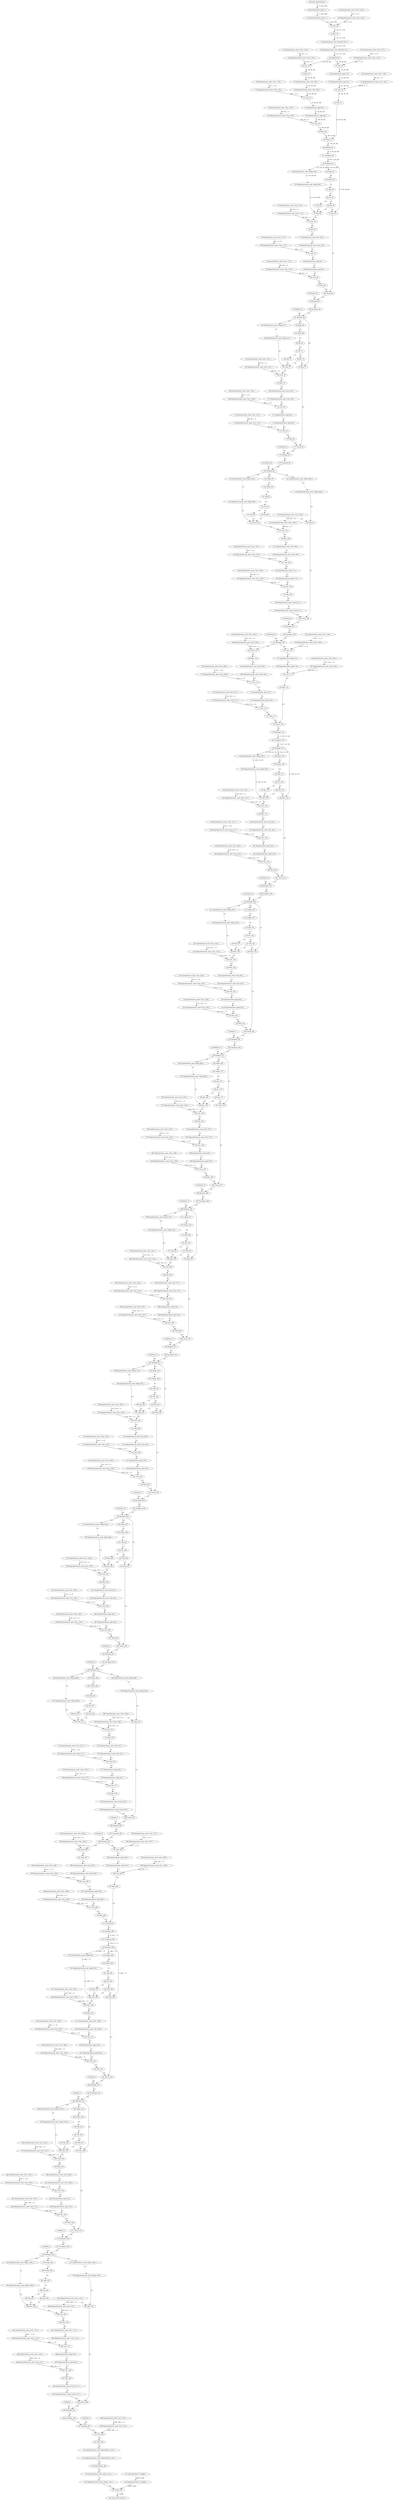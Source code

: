 strict digraph  {
"0 Identity_0" [id=0, type=Identity];
"1 Identity_1" [id=1, type=Identity];
"2 Identity_2" [id=2, type=Identity];
"3 Identity_3" [id=3, type=Identity];
"4 Identity_4" [id=4, type=Identity];
"5 Identity_5" [id=5, type=Identity];
"6 Identity_6" [id=6, type=Identity];
"7 Identity_7" [id=7, type=Identity];
"8 Identity_8" [id=8, type=Identity];
"9 Identity_9" [id=9, type=Identity];
"10 Identity_10" [id=10, type=Identity];
"11 Identity_11" [id=11, type=Identity];
"12 Identity_12" [id=12, type=Identity];
"13 Identity_13" [id=13, type=Identity];
"14 Identity_14" [id=14, type=Identity];
"15 Identity_15" [id=15, type=Identity];
"16 Identity_16" [id=16, type=Identity];
"17 Identity_17" [id=17, type=Identity];
"18 Identity_18" [id=18, type=Identity];
"19 Identity_19" [id=19, type=Identity];
"20 Identity_20" [id=20, type=Identity];
"21 Identity_21" [id=21, type=Identity];
"22 Identity_22" [id=22, type=Identity];
"23 Identity_23" [id=23, type=Identity];
"24 Identity_24" [id=24, type=Identity];
"25 Identity_25" [id=25, type=Identity];
"26 QuantizeLinear_input.1_1" [id=26, type=QuantizeLinear];
"27 DequantizeLinear_input.1_1" [id=27, type=DequantizeLinear];
"28 QuantizeLinear_onnx^^Conv_1154_1" [id=28, label="28 QuantizeLinear_onnx::Conv_1154_1", type=QuantizeLinear];
"29 DequantizeLinear_onnx^^Conv_1154_1" [id=29, label="29 DequantizeLinear_onnx::Conv_1154_1", type=DequantizeLinear];
"30 Conv_26" [id=30, type=Conv];
"31 Relu_27" [id=31, type=Relu];
"32 QuantizeLinear_onnx^^MaxPool_341_1" [id=32, label="32 QuantizeLinear_onnx::MaxPool_341_1", type=QuantizeLinear];
"33 DequantizeLinear_onnx^^MaxPool_341_1" [id=33, label="33 DequantizeLinear_onnx::MaxPool_341_1", type=DequantizeLinear];
"34 MaxPool_28" [id=34, type=MaxPool];
"35 QuantizeLinear_onnx^^Conv_1157_1" [id=35, label="35 QuantizeLinear_onnx::Conv_1157_1", type=QuantizeLinear];
"36 DequantizeLinear_onnx^^Conv_1157_1" [id=36, label="36 DequantizeLinear_onnx::Conv_1157_1", type=DequantizeLinear];
"37 Conv_29" [id=37, type=Conv];
"38 QuantizeLinear_input.16_1" [id=38, type=QuantizeLinear];
"39 DequantizeLinear_input.16_1" [id=39, type=DequantizeLinear];
"40 QuantizeLinear_onnx^^Conv_1160_1" [id=40, label="40 QuantizeLinear_onnx::Conv_1160_1", type=QuantizeLinear];
"41 DequantizeLinear_onnx^^Conv_1160_1" [id=41, label="41 DequantizeLinear_onnx::Conv_1160_1", type=DequantizeLinear];
"42 Conv_30" [id=42, type=Conv];
"43 Relu_31" [id=43, type=Relu];
"44 QuantizeLinear_onnx^^Conv_1163_1" [id=44, label="44 QuantizeLinear_onnx::Conv_1163_1", type=QuantizeLinear];
"45 DequantizeLinear_onnx^^Conv_1163_1" [id=45, label="45 DequantizeLinear_onnx::Conv_1163_1", type=DequantizeLinear];
"46 Conv_32" [id=46, type=Conv];
"47 Relu_33" [id=47, type=Relu];
"48 QuantizeLinear_onnx^^Conv_350_1" [id=48, label="48 QuantizeLinear_onnx::Conv_350_1", type=QuantizeLinear];
"49 DequantizeLinear_onnx^^Conv_350_1" [id=49, label="49 DequantizeLinear_onnx::Conv_350_1", type=DequantizeLinear];
"50 QuantizeLinear_onnx^^Conv_1166_1" [id=50, label="50 QuantizeLinear_onnx::Conv_1166_1", type=QuantizeLinear];
"51 DequantizeLinear_onnx^^Conv_1166_1" [id=51, label="51 DequantizeLinear_onnx::Conv_1166_1", type=DequantizeLinear];
"52 Conv_34" [id=52, type=Conv];
"53 QuantizeLinear_input.40_1" [id=53, type=QuantizeLinear];
"54 DequantizeLinear_input.40_1" [id=54, type=DequantizeLinear];
"55 QuantizeLinear_onnx^^Conv_1169_1" [id=55, label="55 QuantizeLinear_onnx::Conv_1169_1", type=QuantizeLinear];
"56 DequantizeLinear_onnx^^Conv_1169_1" [id=56, label="56 DequantizeLinear_onnx::Conv_1169_1", type=DequantizeLinear];
"57 Conv_35" [id=57, type=Conv];
"58 Relu_36" [id=58, type=Relu];
"59 Concat_37" [id=59, type=Concat];
"60 Reshape_38" [id=60, type=Reshape];
"61 Transpose_39" [id=61, type=Transpose];
"62 Reshape_40" [id=62, type=Reshape];
"63 QuantizeLinear_onnx^^Shape_385_1" [id=63, label="63 QuantizeLinear_onnx::Shape_385_1", type=QuantizeLinear];
"64 DequantizeLinear_onnx^^Shape_385_1" [id=64, label="64 DequantizeLinear_onnx::Shape_385_1", type=DequantizeLinear];
"65 Shape_41" [id=65, type=Shape];
"66 Gather_43" [id=66, type=Gather];
"67 Add_46" [id=67, type=Add];
"68 Div_48" [id=68, type=Div];
"69 Mul_50" [id=69, type=Mul];
"70 Slice_51" [id=70, type=Slice];
"71 Mul_53" [id=71, type=Mul];
"72 Slice_54" [id=72, type=Slice];
"73 QuantizeLinear_onnx^^Conv_1172_1" [id=73, label="73 QuantizeLinear_onnx::Conv_1172_1", type=QuantizeLinear];
"74 DequantizeLinear_onnx^^Conv_1172_1" [id=74, label="74 DequantizeLinear_onnx::Conv_1172_1", type=DequantizeLinear];
"75 Conv_55" [id=75, type=Conv];
"76 Relu_56" [id=76, type=Relu];
"77 QuantizeLinear_onnx^^Conv_402_1" [id=77, label="77 QuantizeLinear_onnx::Conv_402_1", type=QuantizeLinear];
"78 DequantizeLinear_onnx^^Conv_402_1" [id=78, label="78 DequantizeLinear_onnx::Conv_402_1", type=DequantizeLinear];
"79 QuantizeLinear_onnx^^Conv_1175_1" [id=79, label="79 QuantizeLinear_onnx::Conv_1175_1", type=QuantizeLinear];
"80 DequantizeLinear_onnx^^Conv_1175_1" [id=80, label="80 DequantizeLinear_onnx::Conv_1175_1", type=DequantizeLinear];
"81 Conv_57" [id=81, type=Conv];
"82 QuantizeLinear_input.64_1" [id=82, type=QuantizeLinear];
"83 DequantizeLinear_input.64_1" [id=83, type=DequantizeLinear];
"84 QuantizeLinear_onnx^^Conv_1178_1" [id=84, label="84 QuantizeLinear_onnx::Conv_1178_1", type=QuantizeLinear];
"85 DequantizeLinear_onnx^^Conv_1178_1" [id=85, label="85 DequantizeLinear_onnx::Conv_1178_1", type=DequantizeLinear];
"86 Conv_58" [id=86, type=Conv];
"87 Relu_59" [id=87, type=Relu];
"88 Concat_60" [id=88, type=Concat];
"89 Reshape_61" [id=89, type=Reshape];
"90 Transpose_62" [id=90, type=Transpose];
"91 Reshape_63" [id=91, type=Reshape];
"92 QuantizeLinear_onnx^^Shape_437_1" [id=92, label="92 QuantizeLinear_onnx::Shape_437_1", type=QuantizeLinear];
"93 DequantizeLinear_onnx^^Shape_437_1" [id=93, label="93 DequantizeLinear_onnx::Shape_437_1", type=DequantizeLinear];
"94 Shape_64" [id=94, type=Shape];
"95 Gather_66" [id=95, type=Gather];
"96 Add_69" [id=96, type=Add];
"97 Div_71" [id=97, type=Div];
"98 Mul_73" [id=98, type=Mul];
"99 Slice_74" [id=99, type=Slice];
"100 Mul_76" [id=100, type=Mul];
"101 Slice_77" [id=101, type=Slice];
"102 QuantizeLinear_onnx^^Conv_1181_1" [id=102, label="102 QuantizeLinear_onnx::Conv_1181_1", type=QuantizeLinear];
"103 DequantizeLinear_onnx^^Conv_1181_1" [id=103, label="103 DequantizeLinear_onnx::Conv_1181_1", type=DequantizeLinear];
"104 Conv_78" [id=104, type=Conv];
"105 Relu_79" [id=105, type=Relu];
"106 QuantizeLinear_onnx^^Conv_454_1" [id=106, label="106 QuantizeLinear_onnx::Conv_454_1", type=QuantizeLinear];
"107 DequantizeLinear_onnx^^Conv_454_1" [id=107, label="107 DequantizeLinear_onnx::Conv_454_1", type=DequantizeLinear];
"108 QuantizeLinear_onnx^^Conv_1184_1" [id=108, label="108 QuantizeLinear_onnx::Conv_1184_1", type=QuantizeLinear];
"109 DequantizeLinear_onnx^^Conv_1184_1" [id=109, label="109 DequantizeLinear_onnx::Conv_1184_1", type=DequantizeLinear];
"110 Conv_80" [id=110, type=Conv];
"111 QuantizeLinear_input.88_1" [id=111, type=QuantizeLinear];
"112 DequantizeLinear_input.88_1" [id=112, type=DequantizeLinear];
"113 QuantizeLinear_onnx^^Conv_1187_1" [id=113, label="113 QuantizeLinear_onnx::Conv_1187_1", type=QuantizeLinear];
"114 DequantizeLinear_onnx^^Conv_1187_1" [id=114, label="114 DequantizeLinear_onnx::Conv_1187_1", type=DequantizeLinear];
"115 Conv_81" [id=115, type=Conv];
"116 Relu_82" [id=116, type=Relu];
"117 Concat_83" [id=117, type=Concat];
"118 Reshape_84" [id=118, type=Reshape];
"119 Transpose_85" [id=119, type=Transpose];
"120 Reshape_86" [id=120, type=Reshape];
"121 QuantizeLinear_onnx^^Shape_489_2" [id=121, label="121 QuantizeLinear_onnx::Shape_489_2", type=QuantizeLinear];
"122 DequantizeLinear_onnx^^Shape_489_2" [id=122, label="122 DequantizeLinear_onnx::Shape_489_2", type=DequantizeLinear];
"123 QuantizeLinear_onnx^^Shape_489_1" [id=123, label="123 QuantizeLinear_onnx::Shape_489_1", type=QuantizeLinear];
"124 DequantizeLinear_onnx^^Shape_489_1" [id=124, label="124 DequantizeLinear_onnx::Shape_489_1", type=DequantizeLinear];
"125 Shape_87" [id=125, type=Shape];
"126 Gather_89" [id=126, type=Gather];
"127 Add_92" [id=127, type=Add];
"128 Div_94" [id=128, type=Div];
"129 Mul_96" [id=129, type=Mul];
"130 Slice_97" [id=130, type=Slice];
"131 Mul_99" [id=131, type=Mul];
"132 Slice_100" [id=132, type=Slice];
"133 QuantizeLinear_onnx^^Conv_1190_1" [id=133, label="133 QuantizeLinear_onnx::Conv_1190_1", type=QuantizeLinear];
"134 DequantizeLinear_onnx^^Conv_1190_1" [id=134, label="134 DequantizeLinear_onnx::Conv_1190_1", type=DequantizeLinear];
"135 Conv_101" [id=135, type=Conv];
"136 Relu_102" [id=136, type=Relu];
"137 QuantizeLinear_onnx^^Conv_506_1" [id=137, label="137 QuantizeLinear_onnx::Conv_506_1", type=QuantizeLinear];
"138 DequantizeLinear_onnx^^Conv_506_1" [id=138, label="138 DequantizeLinear_onnx::Conv_506_1", type=DequantizeLinear];
"139 QuantizeLinear_onnx^^Conv_1193_1" [id=139, label="139 QuantizeLinear_onnx::Conv_1193_1", type=QuantizeLinear];
"140 DequantizeLinear_onnx^^Conv_1193_1" [id=140, label="140 DequantizeLinear_onnx::Conv_1193_1", type=DequantizeLinear];
"141 Conv_103" [id=141, type=Conv];
"142 QuantizeLinear_input.112_1" [id=142, type=QuantizeLinear];
"143 DequantizeLinear_input.112_1" [id=143, type=DequantizeLinear];
"144 QuantizeLinear_onnx^^Conv_1196_1" [id=144, label="144 QuantizeLinear_onnx::Conv_1196_1", type=QuantizeLinear];
"145 DequantizeLinear_onnx^^Conv_1196_1" [id=145, label="145 DequantizeLinear_onnx::Conv_1196_1", type=DequantizeLinear];
"146 Conv_104" [id=146, type=Conv];
"147 Relu_105" [id=147, type=Relu];
"148 QuantizeLinear_onnx^^Concat_511_1" [id=148, label="148 QuantizeLinear_onnx::Concat_511_1", type=QuantizeLinear];
"149 DequantizeLinear_onnx^^Concat_511_1" [id=149, label="149 DequantizeLinear_onnx::Concat_511_1", type=DequantizeLinear];
"150 Concat_106" [id=150, type=Concat];
"151 Reshape_107" [id=151, type=Reshape];
"152 Transpose_108" [id=152, type=Transpose];
"153 Reshape_109" [id=153, type=Reshape];
"154 QuantizeLinear_onnx^^Conv_1199_1" [id=154, label="154 QuantizeLinear_onnx::Conv_1199_1", type=QuantizeLinear];
"155 DequantizeLinear_onnx^^Conv_1199_1" [id=155, label="155 DequantizeLinear_onnx::Conv_1199_1", type=DequantizeLinear];
"156 Conv_110" [id=156, type=Conv];
"157 QuantizeLinear_input.132_1" [id=157, type=QuantizeLinear];
"158 DequantizeLinear_input.132_1" [id=158, type=DequantizeLinear];
"159 QuantizeLinear_onnx^^Conv_1202_1" [id=159, label="159 QuantizeLinear_onnx::Conv_1202_1", type=QuantizeLinear];
"160 DequantizeLinear_onnx^^Conv_1202_1" [id=160, label="160 DequantizeLinear_onnx::Conv_1202_1", type=DequantizeLinear];
"161 Conv_111" [id=161, type=Conv];
"162 Relu_112" [id=162, type=Relu];
"163 QuantizeLinear_onnx^^Conv_1205_1" [id=163, label="163 QuantizeLinear_onnx::Conv_1205_1", type=QuantizeLinear];
"164 DequantizeLinear_onnx^^Conv_1205_1" [id=164, label="164 DequantizeLinear_onnx::Conv_1205_1", type=DequantizeLinear];
"165 Conv_113" [id=165, type=Conv];
"166 Relu_114" [id=166, type=Relu];
"167 QuantizeLinear_onnx^^Conv_549_1" [id=167, label="167 QuantizeLinear_onnx::Conv_549_1", type=QuantizeLinear];
"168 DequantizeLinear_onnx^^Conv_549_1" [id=168, label="168 DequantizeLinear_onnx::Conv_549_1", type=DequantizeLinear];
"169 QuantizeLinear_onnx^^Conv_1208_1" [id=169, label="169 QuantizeLinear_onnx::Conv_1208_1", type=QuantizeLinear];
"170 DequantizeLinear_onnx^^Conv_1208_1" [id=170, label="170 DequantizeLinear_onnx::Conv_1208_1", type=DequantizeLinear];
"171 Conv_115" [id=171, type=Conv];
"172 QuantizeLinear_input.156_1" [id=172, type=QuantizeLinear];
"173 DequantizeLinear_input.156_1" [id=173, type=DequantizeLinear];
"174 QuantizeLinear_onnx^^Conv_1211_1" [id=174, label="174 QuantizeLinear_onnx::Conv_1211_1", type=QuantizeLinear];
"175 DequantizeLinear_onnx^^Conv_1211_1" [id=175, label="175 DequantizeLinear_onnx::Conv_1211_1", type=DequantizeLinear];
"176 Conv_116" [id=176, type=Conv];
"177 Relu_117" [id=177, type=Relu];
"178 Concat_118" [id=178, type=Concat];
"179 Reshape_119" [id=179, type=Reshape];
"180 Transpose_120" [id=180, type=Transpose];
"181 Reshape_121" [id=181, type=Reshape];
"182 QuantizeLinear_onnx^^Shape_584_1" [id=182, label="182 QuantizeLinear_onnx::Shape_584_1", type=QuantizeLinear];
"183 DequantizeLinear_onnx^^Shape_584_1" [id=183, label="183 DequantizeLinear_onnx::Shape_584_1", type=DequantizeLinear];
"184 Shape_122" [id=184, type=Shape];
"185 Gather_124" [id=185, type=Gather];
"186 Add_127" [id=186, type=Add];
"187 Div_129" [id=187, type=Div];
"188 Mul_131" [id=188, type=Mul];
"189 Slice_132" [id=189, type=Slice];
"190 Mul_134" [id=190, type=Mul];
"191 Slice_135" [id=191, type=Slice];
"192 QuantizeLinear_onnx^^Conv_1214_1" [id=192, label="192 QuantizeLinear_onnx::Conv_1214_1", type=QuantizeLinear];
"193 DequantizeLinear_onnx^^Conv_1214_1" [id=193, label="193 DequantizeLinear_onnx::Conv_1214_1", type=DequantizeLinear];
"194 Conv_136" [id=194, type=Conv];
"195 Relu_137" [id=195, type=Relu];
"196 QuantizeLinear_onnx^^Conv_601_1" [id=196, label="196 QuantizeLinear_onnx::Conv_601_1", type=QuantizeLinear];
"197 DequantizeLinear_onnx^^Conv_601_1" [id=197, label="197 DequantizeLinear_onnx::Conv_601_1", type=DequantizeLinear];
"198 QuantizeLinear_onnx^^Conv_1217_1" [id=198, label="198 QuantizeLinear_onnx::Conv_1217_1", type=QuantizeLinear];
"199 DequantizeLinear_onnx^^Conv_1217_1" [id=199, label="199 DequantizeLinear_onnx::Conv_1217_1", type=DequantizeLinear];
"200 Conv_138" [id=200, type=Conv];
"201 QuantizeLinear_input.180_1" [id=201, type=QuantizeLinear];
"202 DequantizeLinear_input.180_1" [id=202, type=DequantizeLinear];
"203 QuantizeLinear_onnx^^Conv_1220_1" [id=203, label="203 QuantizeLinear_onnx::Conv_1220_1", type=QuantizeLinear];
"204 DequantizeLinear_onnx^^Conv_1220_1" [id=204, label="204 DequantizeLinear_onnx::Conv_1220_1", type=DequantizeLinear];
"205 Conv_139" [id=205, type=Conv];
"206 Relu_140" [id=206, type=Relu];
"207 Concat_141" [id=207, type=Concat];
"208 Reshape_142" [id=208, type=Reshape];
"209 Transpose_143" [id=209, type=Transpose];
"210 Reshape_144" [id=210, type=Reshape];
"211 QuantizeLinear_onnx^^Shape_636_1" [id=211, label="211 QuantizeLinear_onnx::Shape_636_1", type=QuantizeLinear];
"212 DequantizeLinear_onnx^^Shape_636_1" [id=212, label="212 DequantizeLinear_onnx::Shape_636_1", type=DequantizeLinear];
"213 Shape_145" [id=213, type=Shape];
"214 Gather_147" [id=214, type=Gather];
"215 Add_150" [id=215, type=Add];
"216 Div_152" [id=216, type=Div];
"217 Mul_154" [id=217, type=Mul];
"218 Slice_155" [id=218, type=Slice];
"219 Mul_157" [id=219, type=Mul];
"220 Slice_158" [id=220, type=Slice];
"221 QuantizeLinear_onnx^^Conv_1223_1" [id=221, label="221 QuantizeLinear_onnx::Conv_1223_1", type=QuantizeLinear];
"222 DequantizeLinear_onnx^^Conv_1223_1" [id=222, label="222 DequantizeLinear_onnx::Conv_1223_1", type=DequantizeLinear];
"223 Conv_159" [id=223, type=Conv];
"224 Relu_160" [id=224, type=Relu];
"225 QuantizeLinear_onnx^^Conv_653_1" [id=225, label="225 QuantizeLinear_onnx::Conv_653_1", type=QuantizeLinear];
"226 DequantizeLinear_onnx^^Conv_653_1" [id=226, label="226 DequantizeLinear_onnx::Conv_653_1", type=DequantizeLinear];
"227 QuantizeLinear_onnx^^Conv_1226_1" [id=227, label="227 QuantizeLinear_onnx::Conv_1226_1", type=QuantizeLinear];
"228 DequantizeLinear_onnx^^Conv_1226_1" [id=228, label="228 DequantizeLinear_onnx::Conv_1226_1", type=DequantizeLinear];
"229 Conv_161" [id=229, type=Conv];
"230 QuantizeLinear_input.204_1" [id=230, type=QuantizeLinear];
"231 DequantizeLinear_input.204_1" [id=231, type=DequantizeLinear];
"232 QuantizeLinear_onnx^^Conv_1229_1" [id=232, label="232 QuantizeLinear_onnx::Conv_1229_1", type=QuantizeLinear];
"233 DequantizeLinear_onnx^^Conv_1229_1" [id=233, label="233 DequantizeLinear_onnx::Conv_1229_1", type=DequantizeLinear];
"234 Conv_162" [id=234, type=Conv];
"235 Relu_163" [id=235, type=Relu];
"236 Concat_164" [id=236, type=Concat];
"237 Reshape_165" [id=237, type=Reshape];
"238 Transpose_166" [id=238, type=Transpose];
"239 Reshape_167" [id=239, type=Reshape];
"240 QuantizeLinear_onnx^^Shape_688_1" [id=240, label="240 QuantizeLinear_onnx::Shape_688_1", type=QuantizeLinear];
"241 DequantizeLinear_onnx^^Shape_688_1" [id=241, label="241 DequantizeLinear_onnx::Shape_688_1", type=DequantizeLinear];
"242 Shape_168" [id=242, type=Shape];
"243 Gather_170" [id=243, type=Gather];
"244 Add_173" [id=244, type=Add];
"245 Div_175" [id=245, type=Div];
"246 Mul_177" [id=246, type=Mul];
"247 Slice_178" [id=247, type=Slice];
"248 Mul_180" [id=248, type=Mul];
"249 Slice_181" [id=249, type=Slice];
"250 QuantizeLinear_onnx^^Conv_1232_1" [id=250, label="250 QuantizeLinear_onnx::Conv_1232_1", type=QuantizeLinear];
"251 DequantizeLinear_onnx^^Conv_1232_1" [id=251, label="251 DequantizeLinear_onnx::Conv_1232_1", type=DequantizeLinear];
"252 Conv_182" [id=252, type=Conv];
"253 Relu_183" [id=253, type=Relu];
"254 QuantizeLinear_onnx^^Conv_705_1" [id=254, label="254 QuantizeLinear_onnx::Conv_705_1", type=QuantizeLinear];
"255 DequantizeLinear_onnx^^Conv_705_1" [id=255, label="255 DequantizeLinear_onnx::Conv_705_1", type=DequantizeLinear];
"256 QuantizeLinear_onnx^^Conv_1235_1" [id=256, label="256 QuantizeLinear_onnx::Conv_1235_1", type=QuantizeLinear];
"257 DequantizeLinear_onnx^^Conv_1235_1" [id=257, label="257 DequantizeLinear_onnx::Conv_1235_1", type=DequantizeLinear];
"258 Conv_184" [id=258, type=Conv];
"259 QuantizeLinear_input.228_1" [id=259, type=QuantizeLinear];
"260 DequantizeLinear_input.228_1" [id=260, type=DequantizeLinear];
"261 QuantizeLinear_onnx^^Conv_1238_1" [id=261, label="261 QuantizeLinear_onnx::Conv_1238_1", type=QuantizeLinear];
"262 DequantizeLinear_onnx^^Conv_1238_1" [id=262, label="262 DequantizeLinear_onnx::Conv_1238_1", type=DequantizeLinear];
"263 Conv_185" [id=263, type=Conv];
"264 Relu_186" [id=264, type=Relu];
"265 Concat_187" [id=265, type=Concat];
"266 Reshape_188" [id=266, type=Reshape];
"267 Transpose_189" [id=267, type=Transpose];
"268 Reshape_190" [id=268, type=Reshape];
"269 QuantizeLinear_onnx^^Shape_740_1" [id=269, label="269 QuantizeLinear_onnx::Shape_740_1", type=QuantizeLinear];
"270 DequantizeLinear_onnx^^Shape_740_1" [id=270, label="270 DequantizeLinear_onnx::Shape_740_1", type=DequantizeLinear];
"271 Shape_191" [id=271, type=Shape];
"272 Gather_193" [id=272, type=Gather];
"273 Add_196" [id=273, type=Add];
"274 Div_198" [id=274, type=Div];
"275 Mul_200" [id=275, type=Mul];
"276 Slice_201" [id=276, type=Slice];
"277 Mul_203" [id=277, type=Mul];
"278 Slice_204" [id=278, type=Slice];
"279 QuantizeLinear_onnx^^Conv_1241_1" [id=279, label="279 QuantizeLinear_onnx::Conv_1241_1", type=QuantizeLinear];
"280 DequantizeLinear_onnx^^Conv_1241_1" [id=280, label="280 DequantizeLinear_onnx::Conv_1241_1", type=DequantizeLinear];
"281 Conv_205" [id=281, type=Conv];
"282 Relu_206" [id=282, type=Relu];
"283 QuantizeLinear_onnx^^Conv_757_1" [id=283, label="283 QuantizeLinear_onnx::Conv_757_1", type=QuantizeLinear];
"284 DequantizeLinear_onnx^^Conv_757_1" [id=284, label="284 DequantizeLinear_onnx::Conv_757_1", type=DequantizeLinear];
"285 QuantizeLinear_onnx^^Conv_1244_1" [id=285, label="285 QuantizeLinear_onnx::Conv_1244_1", type=QuantizeLinear];
"286 DequantizeLinear_onnx^^Conv_1244_1" [id=286, label="286 DequantizeLinear_onnx::Conv_1244_1", type=DequantizeLinear];
"287 Conv_207" [id=287, type=Conv];
"288 QuantizeLinear_input.252_1" [id=288, type=QuantizeLinear];
"289 DequantizeLinear_input.252_1" [id=289, type=DequantizeLinear];
"290 QuantizeLinear_onnx^^Conv_1247_1" [id=290, label="290 QuantizeLinear_onnx::Conv_1247_1", type=QuantizeLinear];
"291 DequantizeLinear_onnx^^Conv_1247_1" [id=291, label="291 DequantizeLinear_onnx::Conv_1247_1", type=DequantizeLinear];
"292 Conv_208" [id=292, type=Conv];
"293 Relu_209" [id=293, type=Relu];
"294 Concat_210" [id=294, type=Concat];
"295 Reshape_211" [id=295, type=Reshape];
"296 Transpose_212" [id=296, type=Transpose];
"297 Reshape_213" [id=297, type=Reshape];
"298 QuantizeLinear_onnx^^Shape_792_1" [id=298, label="298 QuantizeLinear_onnx::Shape_792_1", type=QuantizeLinear];
"299 DequantizeLinear_onnx^^Shape_792_1" [id=299, label="299 DequantizeLinear_onnx::Shape_792_1", type=DequantizeLinear];
"300 Shape_214" [id=300, type=Shape];
"301 Gather_216" [id=301, type=Gather];
"302 Add_219" [id=302, type=Add];
"303 Div_221" [id=303, type=Div];
"304 Mul_223" [id=304, type=Mul];
"305 Slice_224" [id=305, type=Slice];
"306 Mul_226" [id=306, type=Mul];
"307 Slice_227" [id=307, type=Slice];
"308 QuantizeLinear_onnx^^Conv_1250_1" [id=308, label="308 QuantizeLinear_onnx::Conv_1250_1", type=QuantizeLinear];
"309 DequantizeLinear_onnx^^Conv_1250_1" [id=309, label="309 DequantizeLinear_onnx::Conv_1250_1", type=DequantizeLinear];
"310 Conv_228" [id=310, type=Conv];
"311 Relu_229" [id=311, type=Relu];
"312 QuantizeLinear_onnx^^Conv_809_1" [id=312, label="312 QuantizeLinear_onnx::Conv_809_1", type=QuantizeLinear];
"313 DequantizeLinear_onnx^^Conv_809_1" [id=313, label="313 DequantizeLinear_onnx::Conv_809_1", type=DequantizeLinear];
"314 QuantizeLinear_onnx^^Conv_1253_1" [id=314, label="314 QuantizeLinear_onnx::Conv_1253_1", type=QuantizeLinear];
"315 DequantizeLinear_onnx^^Conv_1253_1" [id=315, label="315 DequantizeLinear_onnx::Conv_1253_1", type=DequantizeLinear];
"316 Conv_230" [id=316, type=Conv];
"317 QuantizeLinear_input.276_1" [id=317, type=QuantizeLinear];
"318 DequantizeLinear_input.276_1" [id=318, type=DequantizeLinear];
"319 QuantizeLinear_onnx^^Conv_1256_1" [id=319, label="319 QuantizeLinear_onnx::Conv_1256_1", type=QuantizeLinear];
"320 DequantizeLinear_onnx^^Conv_1256_1" [id=320, label="320 DequantizeLinear_onnx::Conv_1256_1", type=DequantizeLinear];
"321 Conv_231" [id=321, type=Conv];
"322 Relu_232" [id=322, type=Relu];
"323 Concat_233" [id=323, type=Concat];
"324 Reshape_234" [id=324, type=Reshape];
"325 Transpose_235" [id=325, type=Transpose];
"326 Reshape_236" [id=326, type=Reshape];
"327 QuantizeLinear_onnx^^Shape_844_1" [id=327, label="327 QuantizeLinear_onnx::Shape_844_1", type=QuantizeLinear];
"328 DequantizeLinear_onnx^^Shape_844_1" [id=328, label="328 DequantizeLinear_onnx::Shape_844_1", type=DequantizeLinear];
"329 Shape_237" [id=329, type=Shape];
"330 Gather_239" [id=330, type=Gather];
"331 Add_242" [id=331, type=Add];
"332 Div_244" [id=332, type=Div];
"333 Mul_246" [id=333, type=Mul];
"334 Slice_247" [id=334, type=Slice];
"335 Mul_249" [id=335, type=Mul];
"336 Slice_250" [id=336, type=Slice];
"337 QuantizeLinear_onnx^^Conv_1259_1" [id=337, label="337 QuantizeLinear_onnx::Conv_1259_1", type=QuantizeLinear];
"338 DequantizeLinear_onnx^^Conv_1259_1" [id=338, label="338 DequantizeLinear_onnx::Conv_1259_1", type=DequantizeLinear];
"339 Conv_251" [id=339, type=Conv];
"340 Relu_252" [id=340, type=Relu];
"341 QuantizeLinear_onnx^^Conv_861_1" [id=341, label="341 QuantizeLinear_onnx::Conv_861_1", type=QuantizeLinear];
"342 DequantizeLinear_onnx^^Conv_861_1" [id=342, label="342 DequantizeLinear_onnx::Conv_861_1", type=DequantizeLinear];
"343 QuantizeLinear_onnx^^Conv_1262_1" [id=343, label="343 QuantizeLinear_onnx::Conv_1262_1", type=QuantizeLinear];
"344 DequantizeLinear_onnx^^Conv_1262_1" [id=344, label="344 DequantizeLinear_onnx::Conv_1262_1", type=DequantizeLinear];
"345 Conv_253" [id=345, type=Conv];
"346 QuantizeLinear_input.300_1" [id=346, type=QuantizeLinear];
"347 DequantizeLinear_input.300_1" [id=347, type=DequantizeLinear];
"348 QuantizeLinear_onnx^^Conv_1265_1" [id=348, label="348 QuantizeLinear_onnx::Conv_1265_1", type=QuantizeLinear];
"349 DequantizeLinear_onnx^^Conv_1265_1" [id=349, label="349 DequantizeLinear_onnx::Conv_1265_1", type=DequantizeLinear];
"350 Conv_254" [id=350, type=Conv];
"351 Relu_255" [id=351, type=Relu];
"352 Concat_256" [id=352, type=Concat];
"353 Reshape_257" [id=353, type=Reshape];
"354 Transpose_258" [id=354, type=Transpose];
"355 Reshape_259" [id=355, type=Reshape];
"356 QuantizeLinear_onnx^^Shape_896_2" [id=356, label="356 QuantizeLinear_onnx::Shape_896_2", type=QuantizeLinear];
"357 DequantizeLinear_onnx^^Shape_896_2" [id=357, label="357 DequantizeLinear_onnx::Shape_896_2", type=DequantizeLinear];
"358 QuantizeLinear_onnx^^Shape_896_1" [id=358, label="358 QuantizeLinear_onnx::Shape_896_1", type=QuantizeLinear];
"359 DequantizeLinear_onnx^^Shape_896_1" [id=359, label="359 DequantizeLinear_onnx::Shape_896_1", type=DequantizeLinear];
"360 Shape_260" [id=360, type=Shape];
"361 Gather_262" [id=361, type=Gather];
"362 Add_265" [id=362, type=Add];
"363 Div_267" [id=363, type=Div];
"364 Mul_269" [id=364, type=Mul];
"365 Slice_270" [id=365, type=Slice];
"366 Mul_272" [id=366, type=Mul];
"367 Slice_273" [id=367, type=Slice];
"368 QuantizeLinear_onnx^^Conv_1268_1" [id=368, label="368 QuantizeLinear_onnx::Conv_1268_1", type=QuantizeLinear];
"369 DequantizeLinear_onnx^^Conv_1268_1" [id=369, label="369 DequantizeLinear_onnx::Conv_1268_1", type=DequantizeLinear];
"370 Conv_274" [id=370, type=Conv];
"371 Relu_275" [id=371, type=Relu];
"372 QuantizeLinear_onnx^^Conv_913_1" [id=372, label="372 QuantizeLinear_onnx::Conv_913_1", type=QuantizeLinear];
"373 DequantizeLinear_onnx^^Conv_913_1" [id=373, label="373 DequantizeLinear_onnx::Conv_913_1", type=DequantizeLinear];
"374 QuantizeLinear_onnx^^Conv_1271_1" [id=374, label="374 QuantizeLinear_onnx::Conv_1271_1", type=QuantizeLinear];
"375 DequantizeLinear_onnx^^Conv_1271_1" [id=375, label="375 DequantizeLinear_onnx::Conv_1271_1", type=DequantizeLinear];
"376 Conv_276" [id=376, type=Conv];
"377 QuantizeLinear_input.324_1" [id=377, type=QuantizeLinear];
"378 DequantizeLinear_input.324_1" [id=378, type=DequantizeLinear];
"379 QuantizeLinear_onnx^^Conv_1274_1" [id=379, label="379 QuantizeLinear_onnx::Conv_1274_1", type=QuantizeLinear];
"380 DequantizeLinear_onnx^^Conv_1274_1" [id=380, label="380 DequantizeLinear_onnx::Conv_1274_1", type=DequantizeLinear];
"381 Conv_277" [id=381, type=Conv];
"382 Relu_278" [id=382, type=Relu];
"383 QuantizeLinear_onnx^^Concat_918_1" [id=383, label="383 QuantizeLinear_onnx::Concat_918_1", type=QuantizeLinear];
"384 DequantizeLinear_onnx^^Concat_918_1" [id=384, label="384 DequantizeLinear_onnx::Concat_918_1", type=DequantizeLinear];
"385 Concat_279" [id=385, type=Concat];
"386 Reshape_280" [id=386, type=Reshape];
"387 Transpose_281" [id=387, type=Transpose];
"388 Reshape_282" [id=388, type=Reshape];
"389 QuantizeLinear_onnx^^Conv_1277_1" [id=389, label="389 QuantizeLinear_onnx::Conv_1277_1", type=QuantizeLinear];
"390 DequantizeLinear_onnx^^Conv_1277_1" [id=390, label="390 DequantizeLinear_onnx::Conv_1277_1", type=DequantizeLinear];
"391 Conv_283" [id=391, type=Conv];
"392 QuantizeLinear_input.344_1" [id=392, type=QuantizeLinear];
"393 DequantizeLinear_input.344_1" [id=393, type=DequantizeLinear];
"394 QuantizeLinear_onnx^^Conv_1280_1" [id=394, label="394 QuantizeLinear_onnx::Conv_1280_1", type=QuantizeLinear];
"395 DequantizeLinear_onnx^^Conv_1280_1" [id=395, label="395 DequantizeLinear_onnx::Conv_1280_1", type=DequantizeLinear];
"396 Conv_284" [id=396, type=Conv];
"397 Relu_285" [id=397, type=Relu];
"398 QuantizeLinear_onnx^^Conv_1283_1" [id=398, label="398 QuantizeLinear_onnx::Conv_1283_1", type=QuantizeLinear];
"399 DequantizeLinear_onnx^^Conv_1283_1" [id=399, label="399 DequantizeLinear_onnx::Conv_1283_1", type=DequantizeLinear];
"400 Conv_286" [id=400, type=Conv];
"401 Relu_287" [id=401, type=Relu];
"402 QuantizeLinear_onnx^^Conv_956_1" [id=402, label="402 QuantizeLinear_onnx::Conv_956_1", type=QuantizeLinear];
"403 DequantizeLinear_onnx^^Conv_956_1" [id=403, label="403 DequantizeLinear_onnx::Conv_956_1", type=DequantizeLinear];
"404 QuantizeLinear_onnx^^Conv_1286_1" [id=404, label="404 QuantizeLinear_onnx::Conv_1286_1", type=QuantizeLinear];
"405 DequantizeLinear_onnx^^Conv_1286_1" [id=405, label="405 DequantizeLinear_onnx::Conv_1286_1", type=DequantizeLinear];
"406 Conv_288" [id=406, type=Conv];
"407 QuantizeLinear_input.368_1" [id=407, type=QuantizeLinear];
"408 DequantizeLinear_input.368_1" [id=408, type=DequantizeLinear];
"409 QuantizeLinear_onnx^^Conv_1289_1" [id=409, label="409 QuantizeLinear_onnx::Conv_1289_1", type=QuantizeLinear];
"410 DequantizeLinear_onnx^^Conv_1289_1" [id=410, label="410 DequantizeLinear_onnx::Conv_1289_1", type=DequantizeLinear];
"411 Conv_289" [id=411, type=Conv];
"412 Relu_290" [id=412, type=Relu];
"413 Concat_291" [id=413, type=Concat];
"414 Reshape_292" [id=414, type=Reshape];
"415 Transpose_293" [id=415, type=Transpose];
"416 Reshape_294" [id=416, type=Reshape];
"417 QuantizeLinear_onnx^^Shape_991_1" [id=417, label="417 QuantizeLinear_onnx::Shape_991_1", type=QuantizeLinear];
"418 DequantizeLinear_onnx^^Shape_991_1" [id=418, label="418 DequantizeLinear_onnx::Shape_991_1", type=DequantizeLinear];
"419 Shape_295" [id=419, type=Shape];
"420 Gather_297" [id=420, type=Gather];
"421 Add_300" [id=421, type=Add];
"422 Div_302" [id=422, type=Div];
"423 Mul_304" [id=423, type=Mul];
"424 Slice_305" [id=424, type=Slice];
"425 Mul_307" [id=425, type=Mul];
"426 Slice_308" [id=426, type=Slice];
"427 QuantizeLinear_onnx^^Conv_1292_1" [id=427, label="427 QuantizeLinear_onnx::Conv_1292_1", type=QuantizeLinear];
"428 DequantizeLinear_onnx^^Conv_1292_1" [id=428, label="428 DequantizeLinear_onnx::Conv_1292_1", type=DequantizeLinear];
"429 Conv_309" [id=429, type=Conv];
"430 Relu_310" [id=430, type=Relu];
"431 QuantizeLinear_onnx^^Conv_1008_1" [id=431, label="431 QuantizeLinear_onnx::Conv_1008_1", type=QuantizeLinear];
"432 DequantizeLinear_onnx^^Conv_1008_1" [id=432, label="432 DequantizeLinear_onnx::Conv_1008_1", type=DequantizeLinear];
"433 QuantizeLinear_onnx^^Conv_1295_1" [id=433, label="433 QuantizeLinear_onnx::Conv_1295_1", type=QuantizeLinear];
"434 DequantizeLinear_onnx^^Conv_1295_1" [id=434, label="434 DequantizeLinear_onnx::Conv_1295_1", type=DequantizeLinear];
"435 Conv_311" [id=435, type=Conv];
"436 QuantizeLinear_input.392_1" [id=436, type=QuantizeLinear];
"437 DequantizeLinear_input.392_1" [id=437, type=DequantizeLinear];
"438 QuantizeLinear_onnx^^Conv_1298_1" [id=438, label="438 QuantizeLinear_onnx::Conv_1298_1", type=QuantizeLinear];
"439 DequantizeLinear_onnx^^Conv_1298_1" [id=439, label="439 DequantizeLinear_onnx::Conv_1298_1", type=DequantizeLinear];
"440 Conv_312" [id=440, type=Conv];
"441 Relu_313" [id=441, type=Relu];
"442 Concat_314" [id=442, type=Concat];
"443 Reshape_315" [id=443, type=Reshape];
"444 Transpose_316" [id=444, type=Transpose];
"445 Reshape_317" [id=445, type=Reshape];
"446 QuantizeLinear_onnx^^Shape_1043_1" [id=446, label="446 QuantizeLinear_onnx::Shape_1043_1", type=QuantizeLinear];
"447 DequantizeLinear_onnx^^Shape_1043_1" [id=447, label="447 DequantizeLinear_onnx::Shape_1043_1", type=DequantizeLinear];
"448 Shape_318" [id=448, type=Shape];
"449 Gather_320" [id=449, type=Gather];
"450 Add_323" [id=450, type=Add];
"451 Div_325" [id=451, type=Div];
"452 Mul_327" [id=452, type=Mul];
"453 Slice_328" [id=453, type=Slice];
"454 Mul_330" [id=454, type=Mul];
"455 Slice_331" [id=455, type=Slice];
"456 QuantizeLinear_onnx^^Conv_1301_1" [id=456, label="456 QuantizeLinear_onnx::Conv_1301_1", type=QuantizeLinear];
"457 DequantizeLinear_onnx^^Conv_1301_1" [id=457, label="457 DequantizeLinear_onnx::Conv_1301_1", type=DequantizeLinear];
"458 Conv_332" [id=458, type=Conv];
"459 Relu_333" [id=459, type=Relu];
"460 QuantizeLinear_onnx^^Conv_1060_1" [id=460, label="460 QuantizeLinear_onnx::Conv_1060_1", type=QuantizeLinear];
"461 DequantizeLinear_onnx^^Conv_1060_1" [id=461, label="461 DequantizeLinear_onnx::Conv_1060_1", type=DequantizeLinear];
"462 QuantizeLinear_onnx^^Conv_1304_1" [id=462, label="462 QuantizeLinear_onnx::Conv_1304_1", type=QuantizeLinear];
"463 DequantizeLinear_onnx^^Conv_1304_1" [id=463, label="463 DequantizeLinear_onnx::Conv_1304_1", type=DequantizeLinear];
"464 Conv_334" [id=464, type=Conv];
"465 QuantizeLinear_input.416_1" [id=465, type=QuantizeLinear];
"466 DequantizeLinear_input.416_1" [id=466, type=DequantizeLinear];
"467 QuantizeLinear_onnx^^Conv_1307_1" [id=467, label="467 QuantizeLinear_onnx::Conv_1307_1", type=QuantizeLinear];
"468 DequantizeLinear_onnx^^Conv_1307_1" [id=468, label="468 DequantizeLinear_onnx::Conv_1307_1", type=DequantizeLinear];
"469 Conv_335" [id=469, type=Conv];
"470 Relu_336" [id=470, type=Relu];
"471 Concat_337" [id=471, type=Concat];
"472 Reshape_338" [id=472, type=Reshape];
"473 Transpose_339" [id=473, type=Transpose];
"474 Reshape_340" [id=474, type=Reshape];
"475 QuantizeLinear_onnx^^Shape_1095_2" [id=475, label="475 QuantizeLinear_onnx::Shape_1095_2", type=QuantizeLinear];
"476 DequantizeLinear_onnx^^Shape_1095_2" [id=476, label="476 DequantizeLinear_onnx::Shape_1095_2", type=DequantizeLinear];
"477 QuantizeLinear_onnx^^Shape_1095_1" [id=477, label="477 QuantizeLinear_onnx::Shape_1095_1", type=QuantizeLinear];
"478 DequantizeLinear_onnx^^Shape_1095_1" [id=478, label="478 DequantizeLinear_onnx::Shape_1095_1", type=DequantizeLinear];
"479 Shape_341" [id=479, type=Shape];
"480 Gather_343" [id=480, type=Gather];
"481 Add_346" [id=481, type=Add];
"482 Div_348" [id=482, type=Div];
"483 Mul_350" [id=483, type=Mul];
"484 Slice_351" [id=484, type=Slice];
"485 Mul_353" [id=485, type=Mul];
"486 Slice_354" [id=486, type=Slice];
"487 QuantizeLinear_onnx^^Conv_1310_1" [id=487, label="487 QuantizeLinear_onnx::Conv_1310_1", type=QuantizeLinear];
"488 DequantizeLinear_onnx^^Conv_1310_1" [id=488, label="488 DequantizeLinear_onnx::Conv_1310_1", type=DequantizeLinear];
"489 Conv_355" [id=489, type=Conv];
"490 Relu_356" [id=490, type=Relu];
"491 QuantizeLinear_onnx^^Conv_1112_1" [id=491, label="491 QuantizeLinear_onnx::Conv_1112_1", type=QuantizeLinear];
"492 DequantizeLinear_onnx^^Conv_1112_1" [id=492, label="492 DequantizeLinear_onnx::Conv_1112_1", type=DequantizeLinear];
"493 QuantizeLinear_onnx^^Conv_1313_1" [id=493, label="493 QuantizeLinear_onnx::Conv_1313_1", type=QuantizeLinear];
"494 DequantizeLinear_onnx^^Conv_1313_1" [id=494, label="494 DequantizeLinear_onnx::Conv_1313_1", type=DequantizeLinear];
"495 Conv_357" [id=495, type=Conv];
"496 QuantizeLinear_input.440_1" [id=496, type=QuantizeLinear];
"497 DequantizeLinear_input.440_1" [id=497, type=DequantizeLinear];
"498 QuantizeLinear_onnx^^Conv_1316_1" [id=498, label="498 QuantizeLinear_onnx::Conv_1316_1", type=QuantizeLinear];
"499 DequantizeLinear_onnx^^Conv_1316_1" [id=499, label="499 DequantizeLinear_onnx::Conv_1316_1", type=DequantizeLinear];
"500 Conv_358" [id=500, type=Conv];
"501 Relu_359" [id=501, type=Relu];
"502 QuantizeLinear_onnx^^Concat_1117_1" [id=502, label="502 QuantizeLinear_onnx::Concat_1117_1", type=QuantizeLinear];
"503 DequantizeLinear_onnx^^Concat_1117_1" [id=503, label="503 DequantizeLinear_onnx::Concat_1117_1", type=DequantizeLinear];
"504 Concat_360" [id=504, type=Concat];
"505 Reshape_361" [id=505, type=Reshape];
"506 Transpose_362" [id=506, type=Transpose];
"507 Reshape_363" [id=507, type=Reshape];
"508 QuantizeLinear_onnx^^Conv_1319_1" [id=508, label="508 QuantizeLinear_onnx::Conv_1319_1", type=QuantizeLinear];
"509 DequantizeLinear_onnx^^Conv_1319_1" [id=509, label="509 DequantizeLinear_onnx::Conv_1319_1", type=DequantizeLinear];
"510 Conv_364" [id=510, type=Conv];
"511 Relu_365" [id=511, type=Relu];
"512 QuantizeLinear_onnx^^ReduceMean_1150_1" [id=512, label="512 QuantizeLinear_onnx::ReduceMean_1150_1", type=QuantizeLinear];
"513 DequantizeLinear_onnx^^ReduceMean_1150_1" [id=513, label="513 DequantizeLinear_onnx::ReduceMean_1150_1", type=DequantizeLinear];
"514 ReduceMean_366" [id=514, type=ReduceMean];
"515 QuantizeLinear_onnx^^Gemm_1151_1" [id=515, label="515 QuantizeLinear_onnx::Gemm_1151_1", type=QuantizeLinear];
"516 DequantizeLinear_onnx^^Gemm_1151_1" [id=516, label="516 DequantizeLinear_onnx::Gemm_1151_1", type=DequantizeLinear];
"517 QuantizeLinear_fc.weight_1" [id=517, type=QuantizeLinear];
"518 DequantizeLinear_fc.weight_1" [id=518, type=DequantizeLinear];
"519 Gemm_367" [id=519, type=Gemm];
"520 nncf_model_input_0" [id=520, type=nncf_model_input];
"521 nncf_model_output_0" [id=521, type=nncf_model_output];
"0 Identity_0" -> "507 Reshape_363"  [label="[4]", style=dashed];
"1 Identity_1" -> "505 Reshape_361"  [label="[5]", style=dashed];
"2 Identity_2" -> "474 Reshape_340"  [label="[4]", style=dashed];
"3 Identity_3" -> "472 Reshape_338"  [label="[5]", style=dashed];
"4 Identity_4" -> "445 Reshape_317"  [label="[4]", style=dashed];
"5 Identity_5" -> "443 Reshape_315"  [label="[5]", style=dashed];
"6 Identity_6" -> "388 Reshape_282"  [label="[4]", style=dashed];
"7 Identity_7" -> "386 Reshape_280"  [label="[5]", style=dashed];
"8 Identity_8" -> "355 Reshape_259"  [label="[4]", style=dashed];
"9 Identity_9" -> "353 Reshape_257"  [label="[5]", style=dashed];
"10 Identity_10" -> "326 Reshape_236"  [label="[4]", style=dashed];
"11 Identity_11" -> "324 Reshape_234"  [label="[5]", style=dashed];
"12 Identity_12" -> "297 Reshape_213"  [label="[4]", style=dashed];
"13 Identity_13" -> "295 Reshape_211"  [label="[5]", style=dashed];
"14 Identity_14" -> "268 Reshape_190"  [label="[4]", style=dashed];
"15 Identity_15" -> "266 Reshape_188"  [label="[5]", style=dashed];
"16 Identity_16" -> "239 Reshape_167"  [label="[4]", style=dashed];
"17 Identity_17" -> "237 Reshape_165"  [label="[5]", style=dashed];
"18 Identity_18" -> "210 Reshape_144"  [label="[4]", style=dashed];
"19 Identity_19" -> "208 Reshape_142"  [label="[5]", style=dashed];
"20 Identity_20" -> "153 Reshape_109"  [label="[4]", style=dashed];
"21 Identity_21" -> "151 Reshape_107"  [label="[5]", style=dashed];
"22 Identity_22" -> "120 Reshape_86"  [label="[4]", style=dashed];
"23 Identity_23" -> "118 Reshape_84"  [label="[5]", style=dashed];
"24 Identity_24" -> "91 Reshape_63"  [label="[4]", style=dashed];
"25 Identity_25" -> "89 Reshape_61"  [label="[5]", style=dashed];
"26 QuantizeLinear_input.1_1" -> "27 DequantizeLinear_input.1_1"  [label="[1, 3, 224, 224]", style=dashed];
"27 DequantizeLinear_input.1_1" -> "30 Conv_26"  [label="[1, 3, 224, 224]", style=solid];
"28 QuantizeLinear_onnx^^Conv_1154_1" -> "29 DequantizeLinear_onnx^^Conv_1154_1"  [label="[24, 3, 3, 3]", style=dashed];
"29 DequantizeLinear_onnx^^Conv_1154_1" -> "30 Conv_26"  [label="[24, 3, 3, 3]", style=solid];
"30 Conv_26" -> "31 Relu_27"  [label="[1, 24, 112, 112]", style=solid];
"31 Relu_27" -> "32 QuantizeLinear_onnx^^MaxPool_341_1"  [label="[1, 24, 112, 112]", style=solid];
"32 QuantizeLinear_onnx^^MaxPool_341_1" -> "33 DequantizeLinear_onnx^^MaxPool_341_1"  [label="[1, 24, 112, 112]", style=dashed];
"33 DequantizeLinear_onnx^^MaxPool_341_1" -> "34 MaxPool_28"  [label="[1, 24, 112, 112]", style=solid];
"34 MaxPool_28" -> "37 Conv_29"  [label="[1, 24, 56, 56]", style=solid];
"34 MaxPool_28" -> "46 Conv_32"  [label="[1, 24, 56, 56]", style=solid];
"35 QuantizeLinear_onnx^^Conv_1157_1" -> "36 DequantizeLinear_onnx^^Conv_1157_1"  [label="[24, 1, 3, 3]", style=dashed];
"36 DequantizeLinear_onnx^^Conv_1157_1" -> "37 Conv_29"  [label="[24, 1, 3, 3]", style=solid];
"37 Conv_29" -> "38 QuantizeLinear_input.16_1"  [label="[1, 24, 28, 28]", style=solid];
"38 QuantizeLinear_input.16_1" -> "39 DequantizeLinear_input.16_1"  [label="[1, 24, 28, 28]", style=dashed];
"39 DequantizeLinear_input.16_1" -> "42 Conv_30"  [label="[1, 24, 28, 28]", style=solid];
"40 QuantizeLinear_onnx^^Conv_1160_1" -> "41 DequantizeLinear_onnx^^Conv_1160_1"  [label="[58, 24, 1, 1]", style=dashed];
"41 DequantizeLinear_onnx^^Conv_1160_1" -> "42 Conv_30"  [label="[58, 24, 1, 1]", style=solid];
"42 Conv_30" -> "43 Relu_31"  [label="[1, 58, 28, 28]", style=solid];
"43 Relu_31" -> "59 Concat_37"  [label="[1, 58, 28, 28]", style=solid];
"44 QuantizeLinear_onnx^^Conv_1163_1" -> "45 DequantizeLinear_onnx^^Conv_1163_1"  [label="[58, 24, 1, 1]", style=dashed];
"45 DequantizeLinear_onnx^^Conv_1163_1" -> "46 Conv_32"  [label="[58, 24, 1, 1]", style=solid];
"46 Conv_32" -> "47 Relu_33"  [label="[1, 58, 56, 56]", style=solid];
"47 Relu_33" -> "48 QuantizeLinear_onnx^^Conv_350_1"  [label="[1, 58, 56, 56]", style=solid];
"48 QuantizeLinear_onnx^^Conv_350_1" -> "49 DequantizeLinear_onnx^^Conv_350_1"  [label="[1, 58, 56, 56]", style=dashed];
"49 DequantizeLinear_onnx^^Conv_350_1" -> "52 Conv_34"  [label="[1, 58, 56, 56]", style=solid];
"50 QuantizeLinear_onnx^^Conv_1166_1" -> "51 DequantizeLinear_onnx^^Conv_1166_1"  [label="[58, 1, 3, 3]", style=dashed];
"51 DequantizeLinear_onnx^^Conv_1166_1" -> "52 Conv_34"  [label="[58, 1, 3, 3]", style=solid];
"52 Conv_34" -> "53 QuantizeLinear_input.40_1"  [label="[1, 58, 28, 28]", style=solid];
"53 QuantizeLinear_input.40_1" -> "54 DequantizeLinear_input.40_1"  [label="[1, 58, 28, 28]", style=dashed];
"54 DequantizeLinear_input.40_1" -> "57 Conv_35"  [label="[1, 58, 28, 28]", style=solid];
"55 QuantizeLinear_onnx^^Conv_1169_1" -> "56 DequantizeLinear_onnx^^Conv_1169_1"  [label="[58, 58, 1, 1]", style=dashed];
"56 DequantizeLinear_onnx^^Conv_1169_1" -> "57 Conv_35"  [label="[58, 58, 1, 1]", style=solid];
"57 Conv_35" -> "58 Relu_36"  [label="[1, 58, 28, 28]", style=solid];
"58 Relu_36" -> "59 Concat_37"  [label="[1, 58, 28, 28]", style=solid];
"59 Concat_37" -> "60 Reshape_38"  [label="[1, 116, 28, 28]", style=solid];
"60 Reshape_38" -> "61 Transpose_39"  [label="[1, 2, 58, 28, 28]", style=solid];
"61 Transpose_39" -> "62 Reshape_40"  [label="[1, 58, 2, 28, 28]", style=solid];
"62 Reshape_40" -> "63 QuantizeLinear_onnx^^Shape_385_1"  [label="[1, 116, 28, 28]", style=solid];
"62 Reshape_40" -> "65 Shape_41"  [label="[1, 116, 28, 28]", style=solid];
"62 Reshape_40" -> "70 Slice_51"  [label="[1, 116, 28, 28]", style=solid];
"63 QuantizeLinear_onnx^^Shape_385_1" -> "64 DequantizeLinear_onnx^^Shape_385_1"  [label="[1, 116, 28, 28]", style=dashed];
"64 DequantizeLinear_onnx^^Shape_385_1" -> "72 Slice_54"  [label="[1, 116, 28, 28]", style=solid];
"65 Shape_41" -> "66 Gather_43"  [label="[4]", style=dashed];
"66 Gather_43" -> "67 Add_46"  [label="[1]", style=dashed];
"67 Add_46" -> "68 Div_48"  [label="[1]", style=dashed];
"68 Div_48" -> "69 Mul_50"  [label="[1]", style=dashed];
"68 Div_48" -> "71 Mul_53"  [label="[1]", style=dashed];
"69 Mul_50" -> "70 Slice_51"  [label="[1]", style=dashed];
"69 Mul_50" -> "72 Slice_54"  [label="[1]", style=dashed];
"70 Slice_51" -> "88 Concat_60"  [label="[1]", style=solid];
"71 Mul_53" -> "72 Slice_54"  [label="[1]", style=dashed];
"72 Slice_54" -> "75 Conv_55"  [label="[1]", style=solid];
"73 QuantizeLinear_onnx^^Conv_1172_1" -> "74 DequantizeLinear_onnx^^Conv_1172_1"  [label="[58, 58, 1, 1]", style=dashed];
"74 DequantizeLinear_onnx^^Conv_1172_1" -> "75 Conv_55"  [label="[58, 58, 1, 1]", style=solid];
"75 Conv_55" -> "76 Relu_56"  [label="[1]", style=solid];
"76 Relu_56" -> "77 QuantizeLinear_onnx^^Conv_402_1"  [label="[1]", style=solid];
"77 QuantizeLinear_onnx^^Conv_402_1" -> "78 DequantizeLinear_onnx^^Conv_402_1"  [label="[1]", style=dashed];
"78 DequantizeLinear_onnx^^Conv_402_1" -> "81 Conv_57"  [label="[1]", style=solid];
"79 QuantizeLinear_onnx^^Conv_1175_1" -> "80 DequantizeLinear_onnx^^Conv_1175_1"  [label="[58, 1, 3, 3]", style=dashed];
"80 DequantizeLinear_onnx^^Conv_1175_1" -> "81 Conv_57"  [label="[58, 1, 3, 3]", style=solid];
"81 Conv_57" -> "82 QuantizeLinear_input.64_1"  [label="[1]", style=solid];
"82 QuantizeLinear_input.64_1" -> "83 DequantizeLinear_input.64_1"  [label="[1]", style=dashed];
"83 DequantizeLinear_input.64_1" -> "86 Conv_58"  [label="[1]", style=solid];
"84 QuantizeLinear_onnx^^Conv_1178_1" -> "85 DequantizeLinear_onnx^^Conv_1178_1"  [label="[58, 58, 1, 1]", style=dashed];
"85 DequantizeLinear_onnx^^Conv_1178_1" -> "86 Conv_58"  [label="[58, 58, 1, 1]", style=solid];
"86 Conv_58" -> "87 Relu_59"  [label="[1]", style=solid];
"87 Relu_59" -> "88 Concat_60"  [label="[1]", style=solid];
"88 Concat_60" -> "89 Reshape_61"  [label="[1]", style=solid];
"89 Reshape_61" -> "90 Transpose_62"  [label="[1]", style=solid];
"90 Transpose_62" -> "91 Reshape_63"  [label="[1]", style=solid];
"91 Reshape_63" -> "92 QuantizeLinear_onnx^^Shape_437_1"  [label="[1]", style=solid];
"91 Reshape_63" -> "94 Shape_64"  [label="[1]", style=solid];
"91 Reshape_63" -> "99 Slice_74"  [label="[1]", style=solid];
"92 QuantizeLinear_onnx^^Shape_437_1" -> "93 DequantizeLinear_onnx^^Shape_437_1"  [label="[1]", style=dashed];
"93 DequantizeLinear_onnx^^Shape_437_1" -> "101 Slice_77"  [label="[1]", style=solid];
"94 Shape_64" -> "95 Gather_66"  [label="[1]", style=dashed];
"95 Gather_66" -> "96 Add_69"  [label="[1]", style=dashed];
"96 Add_69" -> "97 Div_71"  [label="[1]", style=dashed];
"97 Div_71" -> "98 Mul_73"  [label="[1]", style=dashed];
"97 Div_71" -> "100 Mul_76"  [label="[1]", style=dashed];
"98 Mul_73" -> "99 Slice_74"  [label="[1]", style=dashed];
"98 Mul_73" -> "101 Slice_77"  [label="[1]", style=dashed];
"99 Slice_74" -> "117 Concat_83"  [label="[1]", style=solid];
"100 Mul_76" -> "101 Slice_77"  [label="[1]", style=dashed];
"101 Slice_77" -> "104 Conv_78"  [label="[1]", style=solid];
"102 QuantizeLinear_onnx^^Conv_1181_1" -> "103 DequantizeLinear_onnx^^Conv_1181_1"  [label="[58, 58, 1, 1]", style=dashed];
"103 DequantizeLinear_onnx^^Conv_1181_1" -> "104 Conv_78"  [label="[58, 58, 1, 1]", style=solid];
"104 Conv_78" -> "105 Relu_79"  [label="[1]", style=solid];
"105 Relu_79" -> "106 QuantizeLinear_onnx^^Conv_454_1"  [label="[1]", style=solid];
"106 QuantizeLinear_onnx^^Conv_454_1" -> "107 DequantizeLinear_onnx^^Conv_454_1"  [label="[1]", style=dashed];
"107 DequantizeLinear_onnx^^Conv_454_1" -> "110 Conv_80"  [label="[1]", style=solid];
"108 QuantizeLinear_onnx^^Conv_1184_1" -> "109 DequantizeLinear_onnx^^Conv_1184_1"  [label="[58, 1, 3, 3]", style=dashed];
"109 DequantizeLinear_onnx^^Conv_1184_1" -> "110 Conv_80"  [label="[58, 1, 3, 3]", style=solid];
"110 Conv_80" -> "111 QuantizeLinear_input.88_1"  [label="[1]", style=solid];
"111 QuantizeLinear_input.88_1" -> "112 DequantizeLinear_input.88_1"  [label="[1]", style=dashed];
"112 DequantizeLinear_input.88_1" -> "115 Conv_81"  [label="[1]", style=solid];
"113 QuantizeLinear_onnx^^Conv_1187_1" -> "114 DequantizeLinear_onnx^^Conv_1187_1"  [label="[58, 58, 1, 1]", style=dashed];
"114 DequantizeLinear_onnx^^Conv_1187_1" -> "115 Conv_81"  [label="[58, 58, 1, 1]", style=solid];
"115 Conv_81" -> "116 Relu_82"  [label="[1]", style=solid];
"116 Relu_82" -> "117 Concat_83"  [label="[1]", style=solid];
"117 Concat_83" -> "118 Reshape_84"  [label="[1]", style=solid];
"118 Reshape_84" -> "119 Transpose_85"  [label="[1]", style=solid];
"119 Transpose_85" -> "120 Reshape_86"  [label="[1]", style=solid];
"120 Reshape_86" -> "121 QuantizeLinear_onnx^^Shape_489_2"  [label="[1]", style=solid];
"120 Reshape_86" -> "123 QuantizeLinear_onnx^^Shape_489_1"  [label="[1]", style=solid];
"120 Reshape_86" -> "125 Shape_87"  [label="[1]", style=solid];
"121 QuantizeLinear_onnx^^Shape_489_2" -> "122 DequantizeLinear_onnx^^Shape_489_2"  [label="[1]", style=dashed];
"122 DequantizeLinear_onnx^^Shape_489_2" -> "130 Slice_97"  [label="[1]", style=solid];
"123 QuantizeLinear_onnx^^Shape_489_1" -> "124 DequantizeLinear_onnx^^Shape_489_1"  [label="[1]", style=dashed];
"124 DequantizeLinear_onnx^^Shape_489_1" -> "132 Slice_100"  [label="[1]", style=solid];
"125 Shape_87" -> "126 Gather_89"  [label="[1]", style=dashed];
"126 Gather_89" -> "127 Add_92"  [label="[1]", style=dashed];
"127 Add_92" -> "128 Div_94"  [label="[1]", style=dashed];
"128 Div_94" -> "129 Mul_96"  [label="[1]", style=dashed];
"128 Div_94" -> "131 Mul_99"  [label="[1]", style=dashed];
"129 Mul_96" -> "130 Slice_97"  [label="[1]", style=dashed];
"129 Mul_96" -> "132 Slice_100"  [label="[1]", style=dashed];
"130 Slice_97" -> "150 Concat_106"  [label="[1]", style=solid];
"131 Mul_99" -> "132 Slice_100"  [label="[1]", style=dashed];
"132 Slice_100" -> "135 Conv_101"  [label="[1]", style=solid];
"133 QuantizeLinear_onnx^^Conv_1190_1" -> "134 DequantizeLinear_onnx^^Conv_1190_1"  [label="[58, 58, 1, 1]", style=dashed];
"134 DequantizeLinear_onnx^^Conv_1190_1" -> "135 Conv_101"  [label="[58, 58, 1, 1]", style=solid];
"135 Conv_101" -> "136 Relu_102"  [label="[1]", style=solid];
"136 Relu_102" -> "137 QuantizeLinear_onnx^^Conv_506_1"  [label="[1]", style=solid];
"137 QuantizeLinear_onnx^^Conv_506_1" -> "138 DequantizeLinear_onnx^^Conv_506_1"  [label="[1]", style=dashed];
"138 DequantizeLinear_onnx^^Conv_506_1" -> "141 Conv_103"  [label="[1]", style=solid];
"139 QuantizeLinear_onnx^^Conv_1193_1" -> "140 DequantizeLinear_onnx^^Conv_1193_1"  [label="[58, 1, 3, 3]", style=dashed];
"140 DequantizeLinear_onnx^^Conv_1193_1" -> "141 Conv_103"  [label="[58, 1, 3, 3]", style=solid];
"141 Conv_103" -> "142 QuantizeLinear_input.112_1"  [label="[1]", style=solid];
"142 QuantizeLinear_input.112_1" -> "143 DequantizeLinear_input.112_1"  [label="[1]", style=dashed];
"143 DequantizeLinear_input.112_1" -> "146 Conv_104"  [label="[1]", style=solid];
"144 QuantizeLinear_onnx^^Conv_1196_1" -> "145 DequantizeLinear_onnx^^Conv_1196_1"  [label="[58, 58, 1, 1]", style=dashed];
"145 DequantizeLinear_onnx^^Conv_1196_1" -> "146 Conv_104"  [label="[58, 58, 1, 1]", style=solid];
"146 Conv_104" -> "147 Relu_105"  [label="[1]", style=solid];
"147 Relu_105" -> "148 QuantizeLinear_onnx^^Concat_511_1"  [label="[1]", style=solid];
"148 QuantizeLinear_onnx^^Concat_511_1" -> "149 DequantizeLinear_onnx^^Concat_511_1"  [label="[1]", style=dashed];
"149 DequantizeLinear_onnx^^Concat_511_1" -> "150 Concat_106"  [label="[1]", style=solid];
"150 Concat_106" -> "151 Reshape_107"  [label="[1]", style=solid];
"151 Reshape_107" -> "152 Transpose_108"  [label="[1]", style=solid];
"152 Transpose_108" -> "153 Reshape_109"  [label="[1]", style=solid];
"153 Reshape_109" -> "156 Conv_110"  [label="[1]", style=solid];
"153 Reshape_109" -> "165 Conv_113"  [label="[1]", style=solid];
"154 QuantizeLinear_onnx^^Conv_1199_1" -> "155 DequantizeLinear_onnx^^Conv_1199_1"  [label="[116, 1, 3, 3]", style=dashed];
"155 DequantizeLinear_onnx^^Conv_1199_1" -> "156 Conv_110"  [label="[116, 1, 3, 3]", style=solid];
"156 Conv_110" -> "157 QuantizeLinear_input.132_1"  [label="[1]", style=solid];
"157 QuantizeLinear_input.132_1" -> "158 DequantizeLinear_input.132_1"  [label="[1]", style=dashed];
"158 DequantizeLinear_input.132_1" -> "161 Conv_111"  [label="[1]", style=solid];
"159 QuantizeLinear_onnx^^Conv_1202_1" -> "160 DequantizeLinear_onnx^^Conv_1202_1"  [label="[116, 116, 1, 1]", style=dashed];
"160 DequantizeLinear_onnx^^Conv_1202_1" -> "161 Conv_111"  [label="[116, 116, 1, 1]", style=solid];
"161 Conv_111" -> "162 Relu_112"  [label="[1]", style=solid];
"162 Relu_112" -> "178 Concat_118"  [label="[1]", style=solid];
"163 QuantizeLinear_onnx^^Conv_1205_1" -> "164 DequantizeLinear_onnx^^Conv_1205_1"  [label="[116, 116, 1, 1]", style=dashed];
"164 DequantizeLinear_onnx^^Conv_1205_1" -> "165 Conv_113"  [label="[116, 116, 1, 1]", style=solid];
"165 Conv_113" -> "166 Relu_114"  [label="[1]", style=solid];
"166 Relu_114" -> "167 QuantizeLinear_onnx^^Conv_549_1"  [label="[1]", style=solid];
"167 QuantizeLinear_onnx^^Conv_549_1" -> "168 DequantizeLinear_onnx^^Conv_549_1"  [label="[1]", style=dashed];
"168 DequantizeLinear_onnx^^Conv_549_1" -> "171 Conv_115"  [label="[1]", style=solid];
"169 QuantizeLinear_onnx^^Conv_1208_1" -> "170 DequantizeLinear_onnx^^Conv_1208_1"  [label="[116, 1, 3, 3]", style=dashed];
"170 DequantizeLinear_onnx^^Conv_1208_1" -> "171 Conv_115"  [label="[116, 1, 3, 3]", style=solid];
"171 Conv_115" -> "172 QuantizeLinear_input.156_1"  [label="[1]", style=solid];
"172 QuantizeLinear_input.156_1" -> "173 DequantizeLinear_input.156_1"  [label="[1]", style=dashed];
"173 DequantizeLinear_input.156_1" -> "176 Conv_116"  [label="[1]", style=solid];
"174 QuantizeLinear_onnx^^Conv_1211_1" -> "175 DequantizeLinear_onnx^^Conv_1211_1"  [label="[116, 116, 1, 1]", style=dashed];
"175 DequantizeLinear_onnx^^Conv_1211_1" -> "176 Conv_116"  [label="[116, 116, 1, 1]", style=solid];
"176 Conv_116" -> "177 Relu_117"  [label="[1]", style=solid];
"177 Relu_117" -> "178 Concat_118"  [label="[1]", style=solid];
"178 Concat_118" -> "179 Reshape_119"  [label="[1]", style=solid];
"179 Reshape_119" -> "180 Transpose_120"  [label="[1, 2, 116, 14, 14]", style=solid];
"180 Transpose_120" -> "181 Reshape_121"  [label="[1, 116, 2, 14, 14]", style=solid];
"181 Reshape_121" -> "182 QuantizeLinear_onnx^^Shape_584_1"  [label="[1, 232, 14, 14]", style=solid];
"181 Reshape_121" -> "184 Shape_122"  [label="[1, 232, 14, 14]", style=solid];
"181 Reshape_121" -> "189 Slice_132"  [label="[1, 232, 14, 14]", style=solid];
"182 QuantizeLinear_onnx^^Shape_584_1" -> "183 DequantizeLinear_onnx^^Shape_584_1"  [label="[1, 232, 14, 14]", style=dashed];
"183 DequantizeLinear_onnx^^Shape_584_1" -> "191 Slice_135"  [label="[1, 232, 14, 14]", style=solid];
"184 Shape_122" -> "185 Gather_124"  [label="[4]", style=dashed];
"185 Gather_124" -> "186 Add_127"  [label="[1]", style=dashed];
"186 Add_127" -> "187 Div_129"  [label="[1]", style=dashed];
"187 Div_129" -> "188 Mul_131"  [label="[1]", style=dashed];
"187 Div_129" -> "190 Mul_134"  [label="[1]", style=dashed];
"188 Mul_131" -> "189 Slice_132"  [label="[1]", style=dashed];
"188 Mul_131" -> "191 Slice_135"  [label="[1]", style=dashed];
"189 Slice_132" -> "207 Concat_141"  [label="[1]", style=solid];
"190 Mul_134" -> "191 Slice_135"  [label="[1]", style=dashed];
"191 Slice_135" -> "194 Conv_136"  [label="[1]", style=solid];
"192 QuantizeLinear_onnx^^Conv_1214_1" -> "193 DequantizeLinear_onnx^^Conv_1214_1"  [label="[116, 116, 1, 1]", style=dashed];
"193 DequantizeLinear_onnx^^Conv_1214_1" -> "194 Conv_136"  [label="[116, 116, 1, 1]", style=solid];
"194 Conv_136" -> "195 Relu_137"  [label="[1]", style=solid];
"195 Relu_137" -> "196 QuantizeLinear_onnx^^Conv_601_1"  [label="[1]", style=solid];
"196 QuantizeLinear_onnx^^Conv_601_1" -> "197 DequantizeLinear_onnx^^Conv_601_1"  [label="[1]", style=dashed];
"197 DequantizeLinear_onnx^^Conv_601_1" -> "200 Conv_138"  [label="[1]", style=solid];
"198 QuantizeLinear_onnx^^Conv_1217_1" -> "199 DequantizeLinear_onnx^^Conv_1217_1"  [label="[116, 1, 3, 3]", style=dashed];
"199 DequantizeLinear_onnx^^Conv_1217_1" -> "200 Conv_138"  [label="[116, 1, 3, 3]", style=solid];
"200 Conv_138" -> "201 QuantizeLinear_input.180_1"  [label="[1]", style=solid];
"201 QuantizeLinear_input.180_1" -> "202 DequantizeLinear_input.180_1"  [label="[1]", style=dashed];
"202 DequantizeLinear_input.180_1" -> "205 Conv_139"  [label="[1]", style=solid];
"203 QuantizeLinear_onnx^^Conv_1220_1" -> "204 DequantizeLinear_onnx^^Conv_1220_1"  [label="[116, 116, 1, 1]", style=dashed];
"204 DequantizeLinear_onnx^^Conv_1220_1" -> "205 Conv_139"  [label="[116, 116, 1, 1]", style=solid];
"205 Conv_139" -> "206 Relu_140"  [label="[1]", style=solid];
"206 Relu_140" -> "207 Concat_141"  [label="[1]", style=solid];
"207 Concat_141" -> "208 Reshape_142"  [label="[1]", style=solid];
"208 Reshape_142" -> "209 Transpose_143"  [label="[1]", style=solid];
"209 Transpose_143" -> "210 Reshape_144"  [label="[1]", style=solid];
"210 Reshape_144" -> "211 QuantizeLinear_onnx^^Shape_636_1"  [label="[1]", style=solid];
"210 Reshape_144" -> "213 Shape_145"  [label="[1]", style=solid];
"210 Reshape_144" -> "218 Slice_155"  [label="[1]", style=solid];
"211 QuantizeLinear_onnx^^Shape_636_1" -> "212 DequantizeLinear_onnx^^Shape_636_1"  [label="[1]", style=dashed];
"212 DequantizeLinear_onnx^^Shape_636_1" -> "220 Slice_158"  [label="[1]", style=solid];
"213 Shape_145" -> "214 Gather_147"  [label="[1]", style=dashed];
"214 Gather_147" -> "215 Add_150"  [label="[1]", style=dashed];
"215 Add_150" -> "216 Div_152"  [label="[1]", style=dashed];
"216 Div_152" -> "217 Mul_154"  [label="[1]", style=dashed];
"216 Div_152" -> "219 Mul_157"  [label="[1]", style=dashed];
"217 Mul_154" -> "218 Slice_155"  [label="[1]", style=dashed];
"217 Mul_154" -> "220 Slice_158"  [label="[1]", style=dashed];
"218 Slice_155" -> "236 Concat_164"  [label="[1]", style=solid];
"219 Mul_157" -> "220 Slice_158"  [label="[1]", style=dashed];
"220 Slice_158" -> "223 Conv_159"  [label="[1]", style=solid];
"221 QuantizeLinear_onnx^^Conv_1223_1" -> "222 DequantizeLinear_onnx^^Conv_1223_1"  [label="[116, 116, 1, 1]", style=dashed];
"222 DequantizeLinear_onnx^^Conv_1223_1" -> "223 Conv_159"  [label="[116, 116, 1, 1]", style=solid];
"223 Conv_159" -> "224 Relu_160"  [label="[1]", style=solid];
"224 Relu_160" -> "225 QuantizeLinear_onnx^^Conv_653_1"  [label="[1]", style=solid];
"225 QuantizeLinear_onnx^^Conv_653_1" -> "226 DequantizeLinear_onnx^^Conv_653_1"  [label="[1]", style=dashed];
"226 DequantizeLinear_onnx^^Conv_653_1" -> "229 Conv_161"  [label="[1]", style=solid];
"227 QuantizeLinear_onnx^^Conv_1226_1" -> "228 DequantizeLinear_onnx^^Conv_1226_1"  [label="[116, 1, 3, 3]", style=dashed];
"228 DequantizeLinear_onnx^^Conv_1226_1" -> "229 Conv_161"  [label="[116, 1, 3, 3]", style=solid];
"229 Conv_161" -> "230 QuantizeLinear_input.204_1"  [label="[1]", style=solid];
"230 QuantizeLinear_input.204_1" -> "231 DequantizeLinear_input.204_1"  [label="[1]", style=dashed];
"231 DequantizeLinear_input.204_1" -> "234 Conv_162"  [label="[1]", style=solid];
"232 QuantizeLinear_onnx^^Conv_1229_1" -> "233 DequantizeLinear_onnx^^Conv_1229_1"  [label="[116, 116, 1, 1]", style=dashed];
"233 DequantizeLinear_onnx^^Conv_1229_1" -> "234 Conv_162"  [label="[116, 116, 1, 1]", style=solid];
"234 Conv_162" -> "235 Relu_163"  [label="[1]", style=solid];
"235 Relu_163" -> "236 Concat_164"  [label="[1]", style=solid];
"236 Concat_164" -> "237 Reshape_165"  [label="[1]", style=solid];
"237 Reshape_165" -> "238 Transpose_166"  [label="[1]", style=solid];
"238 Transpose_166" -> "239 Reshape_167"  [label="[1]", style=solid];
"239 Reshape_167" -> "240 QuantizeLinear_onnx^^Shape_688_1"  [label="[1]", style=solid];
"239 Reshape_167" -> "242 Shape_168"  [label="[1]", style=solid];
"239 Reshape_167" -> "247 Slice_178"  [label="[1]", style=solid];
"240 QuantizeLinear_onnx^^Shape_688_1" -> "241 DequantizeLinear_onnx^^Shape_688_1"  [label="[1]", style=dashed];
"241 DequantizeLinear_onnx^^Shape_688_1" -> "249 Slice_181"  [label="[1]", style=solid];
"242 Shape_168" -> "243 Gather_170"  [label="[1]", style=dashed];
"243 Gather_170" -> "244 Add_173"  [label="[1]", style=dashed];
"244 Add_173" -> "245 Div_175"  [label="[1]", style=dashed];
"245 Div_175" -> "246 Mul_177"  [label="[1]", style=dashed];
"245 Div_175" -> "248 Mul_180"  [label="[1]", style=dashed];
"246 Mul_177" -> "247 Slice_178"  [label="[1]", style=dashed];
"246 Mul_177" -> "249 Slice_181"  [label="[1]", style=dashed];
"247 Slice_178" -> "265 Concat_187"  [label="[1]", style=solid];
"248 Mul_180" -> "249 Slice_181"  [label="[1]", style=dashed];
"249 Slice_181" -> "252 Conv_182"  [label="[1]", style=solid];
"250 QuantizeLinear_onnx^^Conv_1232_1" -> "251 DequantizeLinear_onnx^^Conv_1232_1"  [label="[116, 116, 1, 1]", style=dashed];
"251 DequantizeLinear_onnx^^Conv_1232_1" -> "252 Conv_182"  [label="[116, 116, 1, 1]", style=solid];
"252 Conv_182" -> "253 Relu_183"  [label="[1]", style=solid];
"253 Relu_183" -> "254 QuantizeLinear_onnx^^Conv_705_1"  [label="[1]", style=solid];
"254 QuantizeLinear_onnx^^Conv_705_1" -> "255 DequantizeLinear_onnx^^Conv_705_1"  [label="[1]", style=dashed];
"255 DequantizeLinear_onnx^^Conv_705_1" -> "258 Conv_184"  [label="[1]", style=solid];
"256 QuantizeLinear_onnx^^Conv_1235_1" -> "257 DequantizeLinear_onnx^^Conv_1235_1"  [label="[116, 1, 3, 3]", style=dashed];
"257 DequantizeLinear_onnx^^Conv_1235_1" -> "258 Conv_184"  [label="[116, 1, 3, 3]", style=solid];
"258 Conv_184" -> "259 QuantizeLinear_input.228_1"  [label="[1]", style=solid];
"259 QuantizeLinear_input.228_1" -> "260 DequantizeLinear_input.228_1"  [label="[1]", style=dashed];
"260 DequantizeLinear_input.228_1" -> "263 Conv_185"  [label="[1]", style=solid];
"261 QuantizeLinear_onnx^^Conv_1238_1" -> "262 DequantizeLinear_onnx^^Conv_1238_1"  [label="[116, 116, 1, 1]", style=dashed];
"262 DequantizeLinear_onnx^^Conv_1238_1" -> "263 Conv_185"  [label="[116, 116, 1, 1]", style=solid];
"263 Conv_185" -> "264 Relu_186"  [label="[1]", style=solid];
"264 Relu_186" -> "265 Concat_187"  [label="[1]", style=solid];
"265 Concat_187" -> "266 Reshape_188"  [label="[1]", style=solid];
"266 Reshape_188" -> "267 Transpose_189"  [label="[1]", style=solid];
"267 Transpose_189" -> "268 Reshape_190"  [label="[1]", style=solid];
"268 Reshape_190" -> "269 QuantizeLinear_onnx^^Shape_740_1"  [label="[1]", style=solid];
"268 Reshape_190" -> "271 Shape_191"  [label="[1]", style=solid];
"268 Reshape_190" -> "276 Slice_201"  [label="[1]", style=solid];
"269 QuantizeLinear_onnx^^Shape_740_1" -> "270 DequantizeLinear_onnx^^Shape_740_1"  [label="[1]", style=dashed];
"270 DequantizeLinear_onnx^^Shape_740_1" -> "278 Slice_204"  [label="[1]", style=solid];
"271 Shape_191" -> "272 Gather_193"  [label="[1]", style=dashed];
"272 Gather_193" -> "273 Add_196"  [label="[1]", style=dashed];
"273 Add_196" -> "274 Div_198"  [label="[1]", style=dashed];
"274 Div_198" -> "275 Mul_200"  [label="[1]", style=dashed];
"274 Div_198" -> "277 Mul_203"  [label="[1]", style=dashed];
"275 Mul_200" -> "276 Slice_201"  [label="[1]", style=dashed];
"275 Mul_200" -> "278 Slice_204"  [label="[1]", style=dashed];
"276 Slice_201" -> "294 Concat_210"  [label="[1]", style=solid];
"277 Mul_203" -> "278 Slice_204"  [label="[1]", style=dashed];
"278 Slice_204" -> "281 Conv_205"  [label="[1]", style=solid];
"279 QuantizeLinear_onnx^^Conv_1241_1" -> "280 DequantizeLinear_onnx^^Conv_1241_1"  [label="[116, 116, 1, 1]", style=dashed];
"280 DequantizeLinear_onnx^^Conv_1241_1" -> "281 Conv_205"  [label="[116, 116, 1, 1]", style=solid];
"281 Conv_205" -> "282 Relu_206"  [label="[1]", style=solid];
"282 Relu_206" -> "283 QuantizeLinear_onnx^^Conv_757_1"  [label="[1]", style=solid];
"283 QuantizeLinear_onnx^^Conv_757_1" -> "284 DequantizeLinear_onnx^^Conv_757_1"  [label="[1]", style=dashed];
"284 DequantizeLinear_onnx^^Conv_757_1" -> "287 Conv_207"  [label="[1]", style=solid];
"285 QuantizeLinear_onnx^^Conv_1244_1" -> "286 DequantizeLinear_onnx^^Conv_1244_1"  [label="[116, 1, 3, 3]", style=dashed];
"286 DequantizeLinear_onnx^^Conv_1244_1" -> "287 Conv_207"  [label="[116, 1, 3, 3]", style=solid];
"287 Conv_207" -> "288 QuantizeLinear_input.252_1"  [label="[1]", style=solid];
"288 QuantizeLinear_input.252_1" -> "289 DequantizeLinear_input.252_1"  [label="[1]", style=dashed];
"289 DequantizeLinear_input.252_1" -> "292 Conv_208"  [label="[1]", style=solid];
"290 QuantizeLinear_onnx^^Conv_1247_1" -> "291 DequantizeLinear_onnx^^Conv_1247_1"  [label="[116, 116, 1, 1]", style=dashed];
"291 DequantizeLinear_onnx^^Conv_1247_1" -> "292 Conv_208"  [label="[116, 116, 1, 1]", style=solid];
"292 Conv_208" -> "293 Relu_209"  [label="[1]", style=solid];
"293 Relu_209" -> "294 Concat_210"  [label="[1]", style=solid];
"294 Concat_210" -> "295 Reshape_211"  [label="[1]", style=solid];
"295 Reshape_211" -> "296 Transpose_212"  [label="[1]", style=solid];
"296 Transpose_212" -> "297 Reshape_213"  [label="[1]", style=solid];
"297 Reshape_213" -> "298 QuantizeLinear_onnx^^Shape_792_1"  [label="[1]", style=solid];
"297 Reshape_213" -> "300 Shape_214"  [label="[1]", style=solid];
"297 Reshape_213" -> "305 Slice_224"  [label="[1]", style=solid];
"298 QuantizeLinear_onnx^^Shape_792_1" -> "299 DequantizeLinear_onnx^^Shape_792_1"  [label="[1]", style=dashed];
"299 DequantizeLinear_onnx^^Shape_792_1" -> "307 Slice_227"  [label="[1]", style=solid];
"300 Shape_214" -> "301 Gather_216"  [label="[1]", style=dashed];
"301 Gather_216" -> "302 Add_219"  [label="[1]", style=dashed];
"302 Add_219" -> "303 Div_221"  [label="[1]", style=dashed];
"303 Div_221" -> "304 Mul_223"  [label="[1]", style=dashed];
"303 Div_221" -> "306 Mul_226"  [label="[1]", style=dashed];
"304 Mul_223" -> "305 Slice_224"  [label="[1]", style=dashed];
"304 Mul_223" -> "307 Slice_227"  [label="[1]", style=dashed];
"305 Slice_224" -> "323 Concat_233"  [label="[1]", style=solid];
"306 Mul_226" -> "307 Slice_227"  [label="[1]", style=dashed];
"307 Slice_227" -> "310 Conv_228"  [label="[1]", style=solid];
"308 QuantizeLinear_onnx^^Conv_1250_1" -> "309 DequantizeLinear_onnx^^Conv_1250_1"  [label="[116, 116, 1, 1]", style=dashed];
"309 DequantizeLinear_onnx^^Conv_1250_1" -> "310 Conv_228"  [label="[116, 116, 1, 1]", style=solid];
"310 Conv_228" -> "311 Relu_229"  [label="[1]", style=solid];
"311 Relu_229" -> "312 QuantizeLinear_onnx^^Conv_809_1"  [label="[1]", style=solid];
"312 QuantizeLinear_onnx^^Conv_809_1" -> "313 DequantizeLinear_onnx^^Conv_809_1"  [label="[1]", style=dashed];
"313 DequantizeLinear_onnx^^Conv_809_1" -> "316 Conv_230"  [label="[1]", style=solid];
"314 QuantizeLinear_onnx^^Conv_1253_1" -> "315 DequantizeLinear_onnx^^Conv_1253_1"  [label="[116, 1, 3, 3]", style=dashed];
"315 DequantizeLinear_onnx^^Conv_1253_1" -> "316 Conv_230"  [label="[116, 1, 3, 3]", style=solid];
"316 Conv_230" -> "317 QuantizeLinear_input.276_1"  [label="[1]", style=solid];
"317 QuantizeLinear_input.276_1" -> "318 DequantizeLinear_input.276_1"  [label="[1]", style=dashed];
"318 DequantizeLinear_input.276_1" -> "321 Conv_231"  [label="[1]", style=solid];
"319 QuantizeLinear_onnx^^Conv_1256_1" -> "320 DequantizeLinear_onnx^^Conv_1256_1"  [label="[116, 116, 1, 1]", style=dashed];
"320 DequantizeLinear_onnx^^Conv_1256_1" -> "321 Conv_231"  [label="[116, 116, 1, 1]", style=solid];
"321 Conv_231" -> "322 Relu_232"  [label="[1]", style=solid];
"322 Relu_232" -> "323 Concat_233"  [label="[1]", style=solid];
"323 Concat_233" -> "324 Reshape_234"  [label="[1]", style=solid];
"324 Reshape_234" -> "325 Transpose_235"  [label="[1]", style=solid];
"325 Transpose_235" -> "326 Reshape_236"  [label="[1]", style=solid];
"326 Reshape_236" -> "327 QuantizeLinear_onnx^^Shape_844_1"  [label="[1]", style=solid];
"326 Reshape_236" -> "329 Shape_237"  [label="[1]", style=solid];
"326 Reshape_236" -> "334 Slice_247"  [label="[1]", style=solid];
"327 QuantizeLinear_onnx^^Shape_844_1" -> "328 DequantizeLinear_onnx^^Shape_844_1"  [label="[1]", style=dashed];
"328 DequantizeLinear_onnx^^Shape_844_1" -> "336 Slice_250"  [label="[1]", style=solid];
"329 Shape_237" -> "330 Gather_239"  [label="[1]", style=dashed];
"330 Gather_239" -> "331 Add_242"  [label="[1]", style=dashed];
"331 Add_242" -> "332 Div_244"  [label="[1]", style=dashed];
"332 Div_244" -> "333 Mul_246"  [label="[1]", style=dashed];
"332 Div_244" -> "335 Mul_249"  [label="[1]", style=dashed];
"333 Mul_246" -> "334 Slice_247"  [label="[1]", style=dashed];
"333 Mul_246" -> "336 Slice_250"  [label="[1]", style=dashed];
"334 Slice_247" -> "352 Concat_256"  [label="[1]", style=solid];
"335 Mul_249" -> "336 Slice_250"  [label="[1]", style=dashed];
"336 Slice_250" -> "339 Conv_251"  [label="[1]", style=solid];
"337 QuantizeLinear_onnx^^Conv_1259_1" -> "338 DequantizeLinear_onnx^^Conv_1259_1"  [label="[116, 116, 1, 1]", style=dashed];
"338 DequantizeLinear_onnx^^Conv_1259_1" -> "339 Conv_251"  [label="[116, 116, 1, 1]", style=solid];
"339 Conv_251" -> "340 Relu_252"  [label="[1]", style=solid];
"340 Relu_252" -> "341 QuantizeLinear_onnx^^Conv_861_1"  [label="[1]", style=solid];
"341 QuantizeLinear_onnx^^Conv_861_1" -> "342 DequantizeLinear_onnx^^Conv_861_1"  [label="[1]", style=dashed];
"342 DequantizeLinear_onnx^^Conv_861_1" -> "345 Conv_253"  [label="[1]", style=solid];
"343 QuantizeLinear_onnx^^Conv_1262_1" -> "344 DequantizeLinear_onnx^^Conv_1262_1"  [label="[116, 1, 3, 3]", style=dashed];
"344 DequantizeLinear_onnx^^Conv_1262_1" -> "345 Conv_253"  [label="[116, 1, 3, 3]", style=solid];
"345 Conv_253" -> "346 QuantizeLinear_input.300_1"  [label="[1]", style=solid];
"346 QuantizeLinear_input.300_1" -> "347 DequantizeLinear_input.300_1"  [label="[1]", style=dashed];
"347 DequantizeLinear_input.300_1" -> "350 Conv_254"  [label="[1]", style=solid];
"348 QuantizeLinear_onnx^^Conv_1265_1" -> "349 DequantizeLinear_onnx^^Conv_1265_1"  [label="[116, 116, 1, 1]", style=dashed];
"349 DequantizeLinear_onnx^^Conv_1265_1" -> "350 Conv_254"  [label="[116, 116, 1, 1]", style=solid];
"350 Conv_254" -> "351 Relu_255"  [label="[1]", style=solid];
"351 Relu_255" -> "352 Concat_256"  [label="[1]", style=solid];
"352 Concat_256" -> "353 Reshape_257"  [label="[1]", style=solid];
"353 Reshape_257" -> "354 Transpose_258"  [label="[1]", style=solid];
"354 Transpose_258" -> "355 Reshape_259"  [label="[1]", style=solid];
"355 Reshape_259" -> "356 QuantizeLinear_onnx^^Shape_896_2"  [label="[1]", style=solid];
"355 Reshape_259" -> "358 QuantizeLinear_onnx^^Shape_896_1"  [label="[1]", style=solid];
"355 Reshape_259" -> "360 Shape_260"  [label="[1]", style=solid];
"356 QuantizeLinear_onnx^^Shape_896_2" -> "357 DequantizeLinear_onnx^^Shape_896_2"  [label="[1]", style=dashed];
"357 DequantizeLinear_onnx^^Shape_896_2" -> "367 Slice_273"  [label="[1]", style=solid];
"358 QuantizeLinear_onnx^^Shape_896_1" -> "359 DequantizeLinear_onnx^^Shape_896_1"  [label="[1]", style=dashed];
"359 DequantizeLinear_onnx^^Shape_896_1" -> "365 Slice_270"  [label="[1]", style=solid];
"360 Shape_260" -> "361 Gather_262"  [label="[1]", style=dashed];
"361 Gather_262" -> "362 Add_265"  [label="[1]", style=dashed];
"362 Add_265" -> "363 Div_267"  [label="[1]", style=dashed];
"363 Div_267" -> "364 Mul_269"  [label="[1]", style=dashed];
"363 Div_267" -> "366 Mul_272"  [label="[1]", style=dashed];
"364 Mul_269" -> "365 Slice_270"  [label="[1]", style=dashed];
"364 Mul_269" -> "367 Slice_273"  [label="[1]", style=dashed];
"365 Slice_270" -> "385 Concat_279"  [label="[1]", style=solid];
"366 Mul_272" -> "367 Slice_273"  [label="[1]", style=dashed];
"367 Slice_273" -> "370 Conv_274"  [label="[1]", style=solid];
"368 QuantizeLinear_onnx^^Conv_1268_1" -> "369 DequantizeLinear_onnx^^Conv_1268_1"  [label="[116, 116, 1, 1]", style=dashed];
"369 DequantizeLinear_onnx^^Conv_1268_1" -> "370 Conv_274"  [label="[116, 116, 1, 1]", style=solid];
"370 Conv_274" -> "371 Relu_275"  [label="[1]", style=solid];
"371 Relu_275" -> "372 QuantizeLinear_onnx^^Conv_913_1"  [label="[1]", style=solid];
"372 QuantizeLinear_onnx^^Conv_913_1" -> "373 DequantizeLinear_onnx^^Conv_913_1"  [label="[1]", style=dashed];
"373 DequantizeLinear_onnx^^Conv_913_1" -> "376 Conv_276"  [label="[1]", style=solid];
"374 QuantizeLinear_onnx^^Conv_1271_1" -> "375 DequantizeLinear_onnx^^Conv_1271_1"  [label="[116, 1, 3, 3]", style=dashed];
"375 DequantizeLinear_onnx^^Conv_1271_1" -> "376 Conv_276"  [label="[116, 1, 3, 3]", style=solid];
"376 Conv_276" -> "377 QuantizeLinear_input.324_1"  [label="[1]", style=solid];
"377 QuantizeLinear_input.324_1" -> "378 DequantizeLinear_input.324_1"  [label="[1]", style=dashed];
"378 DequantizeLinear_input.324_1" -> "381 Conv_277"  [label="[1]", style=solid];
"379 QuantizeLinear_onnx^^Conv_1274_1" -> "380 DequantizeLinear_onnx^^Conv_1274_1"  [label="[116, 116, 1, 1]", style=dashed];
"380 DequantizeLinear_onnx^^Conv_1274_1" -> "381 Conv_277"  [label="[116, 116, 1, 1]", style=solid];
"381 Conv_277" -> "382 Relu_278"  [label="[1]", style=solid];
"382 Relu_278" -> "383 QuantizeLinear_onnx^^Concat_918_1"  [label="[1]", style=solid];
"383 QuantizeLinear_onnx^^Concat_918_1" -> "384 DequantizeLinear_onnx^^Concat_918_1"  [label="[1]", style=dashed];
"384 DequantizeLinear_onnx^^Concat_918_1" -> "385 Concat_279"  [label="[1]", style=solid];
"385 Concat_279" -> "386 Reshape_280"  [label="[1]", style=solid];
"386 Reshape_280" -> "387 Transpose_281"  [label="[1]", style=solid];
"387 Transpose_281" -> "388 Reshape_282"  [label="[1]", style=solid];
"388 Reshape_282" -> "391 Conv_283"  [label="[1]", style=solid];
"388 Reshape_282" -> "400 Conv_286"  [label="[1]", style=solid];
"389 QuantizeLinear_onnx^^Conv_1277_1" -> "390 DequantizeLinear_onnx^^Conv_1277_1"  [label="[232, 1, 3, 3]", style=dashed];
"390 DequantizeLinear_onnx^^Conv_1277_1" -> "391 Conv_283"  [label="[232, 1, 3, 3]", style=solid];
"391 Conv_283" -> "392 QuantizeLinear_input.344_1"  [label="[1]", style=solid];
"392 QuantizeLinear_input.344_1" -> "393 DequantizeLinear_input.344_1"  [label="[1]", style=dashed];
"393 DequantizeLinear_input.344_1" -> "396 Conv_284"  [label="[1]", style=solid];
"394 QuantizeLinear_onnx^^Conv_1280_1" -> "395 DequantizeLinear_onnx^^Conv_1280_1"  [label="[232, 232, 1, 1]", style=dashed];
"395 DequantizeLinear_onnx^^Conv_1280_1" -> "396 Conv_284"  [label="[232, 232, 1, 1]", style=solid];
"396 Conv_284" -> "397 Relu_285"  [label="[1]", style=solid];
"397 Relu_285" -> "413 Concat_291"  [label="[1]", style=solid];
"398 QuantizeLinear_onnx^^Conv_1283_1" -> "399 DequantizeLinear_onnx^^Conv_1283_1"  [label="[232, 232, 1, 1]", style=dashed];
"399 DequantizeLinear_onnx^^Conv_1283_1" -> "400 Conv_286"  [label="[232, 232, 1, 1]", style=solid];
"400 Conv_286" -> "401 Relu_287"  [label="[1]", style=solid];
"401 Relu_287" -> "402 QuantizeLinear_onnx^^Conv_956_1"  [label="[1]", style=solid];
"402 QuantizeLinear_onnx^^Conv_956_1" -> "403 DequantizeLinear_onnx^^Conv_956_1"  [label="[1]", style=dashed];
"403 DequantizeLinear_onnx^^Conv_956_1" -> "406 Conv_288"  [label="[1]", style=solid];
"404 QuantizeLinear_onnx^^Conv_1286_1" -> "405 DequantizeLinear_onnx^^Conv_1286_1"  [label="[232, 1, 3, 3]", style=dashed];
"405 DequantizeLinear_onnx^^Conv_1286_1" -> "406 Conv_288"  [label="[232, 1, 3, 3]", style=solid];
"406 Conv_288" -> "407 QuantizeLinear_input.368_1"  [label="[1]", style=solid];
"407 QuantizeLinear_input.368_1" -> "408 DequantizeLinear_input.368_1"  [label="[1]", style=dashed];
"408 DequantizeLinear_input.368_1" -> "411 Conv_289"  [label="[1]", style=solid];
"409 QuantizeLinear_onnx^^Conv_1289_1" -> "410 DequantizeLinear_onnx^^Conv_1289_1"  [label="[232, 232, 1, 1]", style=dashed];
"410 DequantizeLinear_onnx^^Conv_1289_1" -> "411 Conv_289"  [label="[232, 232, 1, 1]", style=solid];
"411 Conv_289" -> "412 Relu_290"  [label="[1]", style=solid];
"412 Relu_290" -> "413 Concat_291"  [label="[1]", style=solid];
"413 Concat_291" -> "414 Reshape_292"  [label="[1]", style=solid];
"414 Reshape_292" -> "415 Transpose_293"  [label="[1, 2, 232, 7, 7]", style=solid];
"415 Transpose_293" -> "416 Reshape_294"  [label="[1, 232, 2, 7, 7]", style=solid];
"416 Reshape_294" -> "417 QuantizeLinear_onnx^^Shape_991_1"  [label="[1, 464, 7, 7]", style=solid];
"416 Reshape_294" -> "419 Shape_295"  [label="[1, 464, 7, 7]", style=solid];
"416 Reshape_294" -> "424 Slice_305"  [label="[1, 464, 7, 7]", style=solid];
"417 QuantizeLinear_onnx^^Shape_991_1" -> "418 DequantizeLinear_onnx^^Shape_991_1"  [label="[1, 464, 7, 7]", style=dashed];
"418 DequantizeLinear_onnx^^Shape_991_1" -> "426 Slice_308"  [label="[1, 464, 7, 7]", style=solid];
"419 Shape_295" -> "420 Gather_297"  [label="[4]", style=dashed];
"420 Gather_297" -> "421 Add_300"  [label="[1]", style=dashed];
"421 Add_300" -> "422 Div_302"  [label="[1]", style=dashed];
"422 Div_302" -> "423 Mul_304"  [label="[1]", style=dashed];
"422 Div_302" -> "425 Mul_307"  [label="[1]", style=dashed];
"423 Mul_304" -> "424 Slice_305"  [label="[1]", style=dashed];
"423 Mul_304" -> "426 Slice_308"  [label="[1]", style=dashed];
"424 Slice_305" -> "442 Concat_314"  [label="[1]", style=solid];
"425 Mul_307" -> "426 Slice_308"  [label="[1]", style=dashed];
"426 Slice_308" -> "429 Conv_309"  [label="[1]", style=solid];
"427 QuantizeLinear_onnx^^Conv_1292_1" -> "428 DequantizeLinear_onnx^^Conv_1292_1"  [label="[232, 232, 1, 1]", style=dashed];
"428 DequantizeLinear_onnx^^Conv_1292_1" -> "429 Conv_309"  [label="[232, 232, 1, 1]", style=solid];
"429 Conv_309" -> "430 Relu_310"  [label="[1]", style=solid];
"430 Relu_310" -> "431 QuantizeLinear_onnx^^Conv_1008_1"  [label="[1]", style=solid];
"431 QuantizeLinear_onnx^^Conv_1008_1" -> "432 DequantizeLinear_onnx^^Conv_1008_1"  [label="[1]", style=dashed];
"432 DequantizeLinear_onnx^^Conv_1008_1" -> "435 Conv_311"  [label="[1]", style=solid];
"433 QuantizeLinear_onnx^^Conv_1295_1" -> "434 DequantizeLinear_onnx^^Conv_1295_1"  [label="[232, 1, 3, 3]", style=dashed];
"434 DequantizeLinear_onnx^^Conv_1295_1" -> "435 Conv_311"  [label="[232, 1, 3, 3]", style=solid];
"435 Conv_311" -> "436 QuantizeLinear_input.392_1"  [label="[1]", style=solid];
"436 QuantizeLinear_input.392_1" -> "437 DequantizeLinear_input.392_1"  [label="[1]", style=dashed];
"437 DequantizeLinear_input.392_1" -> "440 Conv_312"  [label="[1]", style=solid];
"438 QuantizeLinear_onnx^^Conv_1298_1" -> "439 DequantizeLinear_onnx^^Conv_1298_1"  [label="[232, 232, 1, 1]", style=dashed];
"439 DequantizeLinear_onnx^^Conv_1298_1" -> "440 Conv_312"  [label="[232, 232, 1, 1]", style=solid];
"440 Conv_312" -> "441 Relu_313"  [label="[1]", style=solid];
"441 Relu_313" -> "442 Concat_314"  [label="[1]", style=solid];
"442 Concat_314" -> "443 Reshape_315"  [label="[1]", style=solid];
"443 Reshape_315" -> "444 Transpose_316"  [label="[1]", style=solid];
"444 Transpose_316" -> "445 Reshape_317"  [label="[1]", style=solid];
"445 Reshape_317" -> "446 QuantizeLinear_onnx^^Shape_1043_1"  [label="[1]", style=solid];
"445 Reshape_317" -> "448 Shape_318"  [label="[1]", style=solid];
"445 Reshape_317" -> "453 Slice_328"  [label="[1]", style=solid];
"446 QuantizeLinear_onnx^^Shape_1043_1" -> "447 DequantizeLinear_onnx^^Shape_1043_1"  [label="[1]", style=dashed];
"447 DequantizeLinear_onnx^^Shape_1043_1" -> "455 Slice_331"  [label="[1]", style=solid];
"448 Shape_318" -> "449 Gather_320"  [label="[1]", style=dashed];
"449 Gather_320" -> "450 Add_323"  [label="[1]", style=dashed];
"450 Add_323" -> "451 Div_325"  [label="[1]", style=dashed];
"451 Div_325" -> "452 Mul_327"  [label="[1]", style=dashed];
"451 Div_325" -> "454 Mul_330"  [label="[1]", style=dashed];
"452 Mul_327" -> "453 Slice_328"  [label="[1]", style=dashed];
"452 Mul_327" -> "455 Slice_331"  [label="[1]", style=dashed];
"453 Slice_328" -> "471 Concat_337"  [label="[1]", style=solid];
"454 Mul_330" -> "455 Slice_331"  [label="[1]", style=dashed];
"455 Slice_331" -> "458 Conv_332"  [label="[1]", style=solid];
"456 QuantizeLinear_onnx^^Conv_1301_1" -> "457 DequantizeLinear_onnx^^Conv_1301_1"  [label="[232, 232, 1, 1]", style=dashed];
"457 DequantizeLinear_onnx^^Conv_1301_1" -> "458 Conv_332"  [label="[232, 232, 1, 1]", style=solid];
"458 Conv_332" -> "459 Relu_333"  [label="[1]", style=solid];
"459 Relu_333" -> "460 QuantizeLinear_onnx^^Conv_1060_1"  [label="[1]", style=solid];
"460 QuantizeLinear_onnx^^Conv_1060_1" -> "461 DequantizeLinear_onnx^^Conv_1060_1"  [label="[1]", style=dashed];
"461 DequantizeLinear_onnx^^Conv_1060_1" -> "464 Conv_334"  [label="[1]", style=solid];
"462 QuantizeLinear_onnx^^Conv_1304_1" -> "463 DequantizeLinear_onnx^^Conv_1304_1"  [label="[232, 1, 3, 3]", style=dashed];
"463 DequantizeLinear_onnx^^Conv_1304_1" -> "464 Conv_334"  [label="[232, 1, 3, 3]", style=solid];
"464 Conv_334" -> "465 QuantizeLinear_input.416_1"  [label="[1]", style=solid];
"465 QuantizeLinear_input.416_1" -> "466 DequantizeLinear_input.416_1"  [label="[1]", style=dashed];
"466 DequantizeLinear_input.416_1" -> "469 Conv_335"  [label="[1]", style=solid];
"467 QuantizeLinear_onnx^^Conv_1307_1" -> "468 DequantizeLinear_onnx^^Conv_1307_1"  [label="[232, 232, 1, 1]", style=dashed];
"468 DequantizeLinear_onnx^^Conv_1307_1" -> "469 Conv_335"  [label="[232, 232, 1, 1]", style=solid];
"469 Conv_335" -> "470 Relu_336"  [label="[1]", style=solid];
"470 Relu_336" -> "471 Concat_337"  [label="[1]", style=solid];
"471 Concat_337" -> "472 Reshape_338"  [label="[1]", style=solid];
"472 Reshape_338" -> "473 Transpose_339"  [label="[1]", style=solid];
"473 Transpose_339" -> "474 Reshape_340"  [label="[1]", style=solid];
"474 Reshape_340" -> "475 QuantizeLinear_onnx^^Shape_1095_2"  [label="[1]", style=solid];
"474 Reshape_340" -> "477 QuantizeLinear_onnx^^Shape_1095_1"  [label="[1]", style=solid];
"474 Reshape_340" -> "479 Shape_341"  [label="[1]", style=solid];
"475 QuantizeLinear_onnx^^Shape_1095_2" -> "476 DequantizeLinear_onnx^^Shape_1095_2"  [label="[1]", style=dashed];
"476 DequantizeLinear_onnx^^Shape_1095_2" -> "486 Slice_354"  [label="[1]", style=solid];
"477 QuantizeLinear_onnx^^Shape_1095_1" -> "478 DequantizeLinear_onnx^^Shape_1095_1"  [label="[1]", style=dashed];
"478 DequantizeLinear_onnx^^Shape_1095_1" -> "484 Slice_351"  [label="[1]", style=solid];
"479 Shape_341" -> "480 Gather_343"  [label="[1]", style=dashed];
"480 Gather_343" -> "481 Add_346"  [label="[1]", style=dashed];
"481 Add_346" -> "482 Div_348"  [label="[1]", style=dashed];
"482 Div_348" -> "483 Mul_350"  [label="[1]", style=dashed];
"482 Div_348" -> "485 Mul_353"  [label="[1]", style=dashed];
"483 Mul_350" -> "484 Slice_351"  [label="[1]", style=dashed];
"483 Mul_350" -> "486 Slice_354"  [label="[1]", style=dashed];
"484 Slice_351" -> "504 Concat_360"  [label="[1]", style=solid];
"485 Mul_353" -> "486 Slice_354"  [label="[1]", style=dashed];
"486 Slice_354" -> "489 Conv_355"  [label="[1]", style=solid];
"487 QuantizeLinear_onnx^^Conv_1310_1" -> "488 DequantizeLinear_onnx^^Conv_1310_1"  [label="[232, 232, 1, 1]", style=dashed];
"488 DequantizeLinear_onnx^^Conv_1310_1" -> "489 Conv_355"  [label="[232, 232, 1, 1]", style=solid];
"489 Conv_355" -> "490 Relu_356"  [label="[1]", style=solid];
"490 Relu_356" -> "491 QuantizeLinear_onnx^^Conv_1112_1"  [label="[1]", style=solid];
"491 QuantizeLinear_onnx^^Conv_1112_1" -> "492 DequantizeLinear_onnx^^Conv_1112_1"  [label="[1]", style=dashed];
"492 DequantizeLinear_onnx^^Conv_1112_1" -> "495 Conv_357"  [label="[1]", style=solid];
"493 QuantizeLinear_onnx^^Conv_1313_1" -> "494 DequantizeLinear_onnx^^Conv_1313_1"  [label="[232, 1, 3, 3]", style=dashed];
"494 DequantizeLinear_onnx^^Conv_1313_1" -> "495 Conv_357"  [label="[232, 1, 3, 3]", style=solid];
"495 Conv_357" -> "496 QuantizeLinear_input.440_1"  [label="[1]", style=solid];
"496 QuantizeLinear_input.440_1" -> "497 DequantizeLinear_input.440_1"  [label="[1]", style=dashed];
"497 DequantizeLinear_input.440_1" -> "500 Conv_358"  [label="[1]", style=solid];
"498 QuantizeLinear_onnx^^Conv_1316_1" -> "499 DequantizeLinear_onnx^^Conv_1316_1"  [label="[232, 232, 1, 1]", style=dashed];
"499 DequantizeLinear_onnx^^Conv_1316_1" -> "500 Conv_358"  [label="[232, 232, 1, 1]", style=solid];
"500 Conv_358" -> "501 Relu_359"  [label="[1]", style=solid];
"501 Relu_359" -> "502 QuantizeLinear_onnx^^Concat_1117_1"  [label="[1]", style=solid];
"502 QuantizeLinear_onnx^^Concat_1117_1" -> "503 DequantizeLinear_onnx^^Concat_1117_1"  [label="[1]", style=dashed];
"503 DequantizeLinear_onnx^^Concat_1117_1" -> "504 Concat_360"  [label="[1]", style=solid];
"504 Concat_360" -> "505 Reshape_361"  [label="[1]", style=solid];
"505 Reshape_361" -> "506 Transpose_362"  [label="[1]", style=solid];
"506 Transpose_362" -> "507 Reshape_363"  [label="[1]", style=solid];
"507 Reshape_363" -> "510 Conv_364"  [label="[1]", style=solid];
"508 QuantizeLinear_onnx^^Conv_1319_1" -> "509 DequantizeLinear_onnx^^Conv_1319_1"  [label="[1024, 464, 1, 1]", style=dashed];
"509 DequantizeLinear_onnx^^Conv_1319_1" -> "510 Conv_364"  [label="[1024, 464, 1, 1]", style=solid];
"510 Conv_364" -> "511 Relu_365"  [label="[1]", style=solid];
"511 Relu_365" -> "512 QuantizeLinear_onnx^^ReduceMean_1150_1"  [label="[1]", style=solid];
"512 QuantizeLinear_onnx^^ReduceMean_1150_1" -> "513 DequantizeLinear_onnx^^ReduceMean_1150_1"  [label="[1]", style=dashed];
"513 DequantizeLinear_onnx^^ReduceMean_1150_1" -> "514 ReduceMean_366"  [label="[1]", style=solid];
"514 ReduceMean_366" -> "515 QuantizeLinear_onnx^^Gemm_1151_1"  [label="[1]", style=solid];
"515 QuantizeLinear_onnx^^Gemm_1151_1" -> "516 DequantizeLinear_onnx^^Gemm_1151_1"  [label="[1]", style=dashed];
"516 DequantizeLinear_onnx^^Gemm_1151_1" -> "519 Gemm_367"  [label="[1]", style=solid];
"517 QuantizeLinear_fc.weight_1" -> "518 DequantizeLinear_fc.weight_1"  [label="[1000, 1024]", style=dashed];
"518 DequantizeLinear_fc.weight_1" -> "519 Gemm_367"  [label="[1000, 1024]", style=solid];
"519 Gemm_367" -> "521 nncf_model_output_0"  [label="[1, 1000]", style=solid];
"520 nncf_model_input_0" -> "26 QuantizeLinear_input.1_1"  [label="[1, 3, 224, 224]", style=solid];
}
